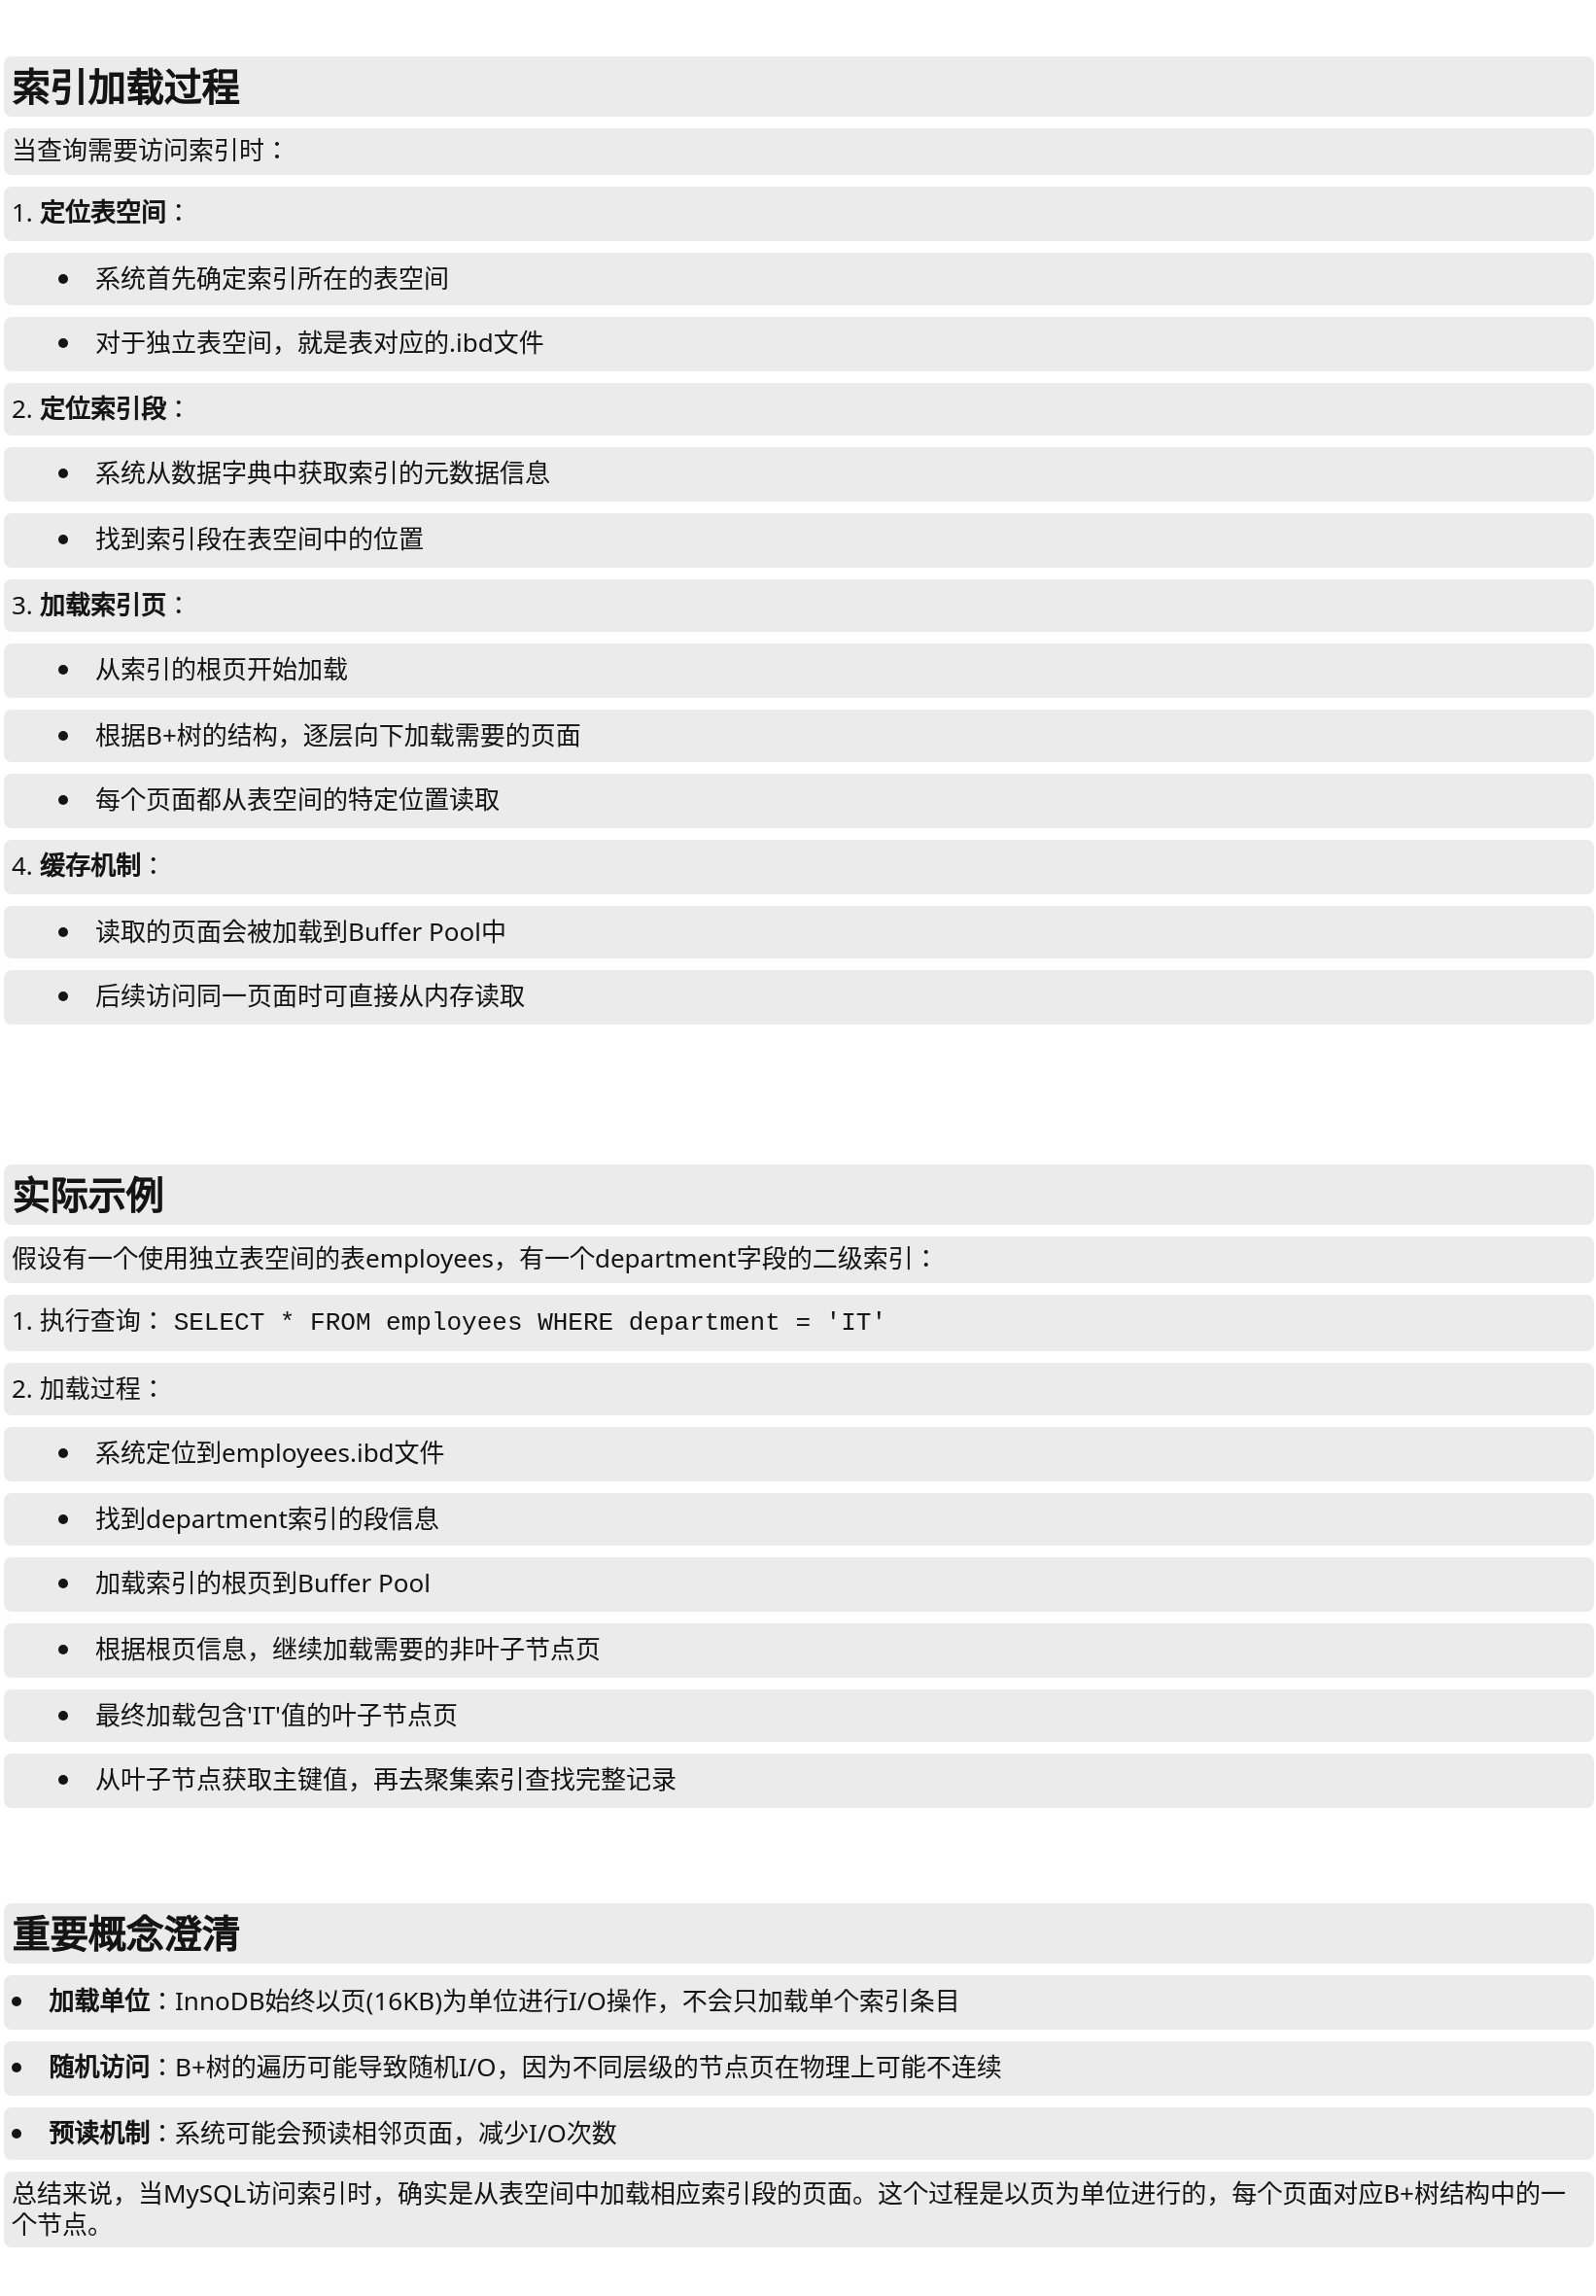 <mxfile version="26.1.3">
  <diagram name="第 1 页" id="NOm8X4TQWZ7Y-YqbQvwr">
    <mxGraphModel dx="1050" dy="522" grid="1" gridSize="10" guides="1" tooltips="1" connect="1" arrows="1" fold="1" page="1" pageScale="1" pageWidth="827" pageHeight="1169" math="0" shadow="0">
      <root>
        <mxCell id="0" />
        <mxCell id="1" parent="0" />
        <mxCell id="e5YtZzp-TlvkGPMqbxHH-1" value="&lt;section id=&quot;markdown-section--30&quot; class=&quot;markdown-section&quot; data-markdown-raw=&quot;## 索引加载过程&quot; data-section-index=&quot;30&quot; style=&quot;border-radius: 4px; margin: 22px 0px 6px; padding: 4px; position: relative; scroll-margin-bottom: 40px; scroll-margin-top: 40px; color: rgb(20, 20, 20); font-family: &amp;quot;Segoe WPC&amp;quot;, &amp;quot;Segoe UI&amp;quot;, &amp;quot;Microsoft YaHei&amp;quot;, sans-serif; font-size: 13px; font-style: normal; font-variant-ligatures: normal; font-variant-caps: normal; font-weight: 400; letter-spacing: normal; orphans: 2; text-align: start; text-indent: 0px; text-transform: none; widows: 2; word-spacing: 0px; -webkit-text-stroke-width: 0px; white-space: normal; background-color: rgb(235, 235, 235); text-decoration-thickness: initial; text-decoration-style: initial; text-decoration-color: initial;&quot;&gt;&lt;h2 style=&quot;font-weight: 600 !important; margin-bottom: 0px; margin-top: 0px;&quot;&gt;&lt;span&gt;索引加载过程&lt;/span&gt;&lt;/h2&gt;&lt;/section&gt;&lt;section id=&quot;markdown-section--32&quot; class=&quot;markdown-section&quot; data-markdown-raw=&quot;当查询需要访问索引时：&quot; data-section-index=&quot;32&quot; style=&quot;border-radius: 4px; margin: 6px 0px; padding: 4px; position: relative; scroll-margin-bottom: 40px; scroll-margin-top: 40px; color: rgb(20, 20, 20); font-family: &amp;quot;Segoe WPC&amp;quot;, &amp;quot;Segoe UI&amp;quot;, &amp;quot;Microsoft YaHei&amp;quot;, sans-serif; font-size: 13px; font-style: normal; font-variant-ligatures: normal; font-variant-caps: normal; font-weight: 400; letter-spacing: normal; orphans: 2; text-align: start; text-indent: 0px; text-transform: none; widows: 2; word-spacing: 0px; -webkit-text-stroke-width: 0px; white-space: normal; background-color: rgb(235, 235, 235); text-decoration-thickness: initial; text-decoration-style: initial; text-decoration-color: initial;&quot;&gt;&lt;div class=&quot;markdown-section-toolbar&quot; style=&quot;animation: auto ease 0s 1 normal none running none !important;&quot;&gt;&lt;div style=&quot;animation: auto ease 0s 1 normal none running none !important; height: 0px; width: 810px;&quot;&gt;&lt;div class=&quot;markdown-section-toolbar-internal&quot; style=&quot;border-radius: 4px; display: flex; gap: 4px; opacity: 0; position: absolute; right: 8px; top: 0px; transform: translateY(-55%); z-index: 303; animation: auto ease 0s 1 normal none running none !important;&quot;&gt;&lt;div class=&quot;markdown-section-toolbar-item light&quot; style=&quot;align-items: center; border-radius: 3px; color: var(--vscode-foreground); cursor: pointer; display: flex; height: 20px; justify-content: center; opacity: 0.3; position: relative; width: 20px; animation: auto ease 0s 1 normal none running none !important;&quot;&gt;&lt;span class=&quot;codicon codicon-reply&quot; style=&quot;animation: auto ease 0s 1 normal none running none !important; display: inline-block; font: 14px / 1 codicon; text-align: center; text-decoration: none; text-rendering: auto; text-transform: none; -webkit-font-smoothing: antialiased; user-select: none;&quot;&gt;&lt;/span&gt;&lt;/div&gt;&lt;div class=&quot;markdown-section-toolbar-item markdown-section-toolbar-copy light&quot; style=&quot;align-items: center; border-radius: 3px; color: var(--vscode-foreground); cursor: pointer; display: flex; height: 20px; justify-content: center; opacity: 0.3; position: relative; width: 20px; animation: auto ease 0s 1 normal none running none !important; pointer-events: auto;&quot;&gt;&lt;span class=&quot;codicon codicon-copy&quot; style=&quot;animation: auto ease 0s 1 normal none running none !important; display: inline-block; font: 14px / 1 codicon; text-align: center; text-decoration: none; text-rendering: auto; text-transform: none; -webkit-font-smoothing: antialiased; user-select: none;&quot;&gt;&lt;/span&gt;&lt;/div&gt;&lt;/div&gt;&lt;/div&gt;&lt;/div&gt;&lt;span style=&quot;margin-top: 0px;&quot;&gt;当查询需要访问&lt;/span&gt;&lt;span style=&quot;margin-bottom: 0px;&quot;&gt;索引时：&lt;/span&gt;&lt;/section&gt;&lt;section id=&quot;markdown-section--34&quot; class=&quot;markdown-section&quot; data-markdown-raw=&quot;1. **定位表空间**：&quot; data-section-index=&quot;34&quot; style=&quot;border-radius: 4px; margin: 6px 0px; padding: 4px; position: relative; scroll-margin-bottom: 40px; scroll-margin-top: 40px; color: rgb(20, 20, 20); font-family: &amp;quot;Segoe WPC&amp;quot;, &amp;quot;Segoe UI&amp;quot;, &amp;quot;Microsoft YaHei&amp;quot;, sans-serif; font-size: 13px; font-style: normal; font-variant-ligatures: normal; font-variant-caps: normal; font-weight: 400; letter-spacing: normal; orphans: 2; text-align: start; text-indent: 0px; text-transform: none; widows: 2; word-spacing: 0px; -webkit-text-stroke-width: 0px; white-space: normal; background-color: rgb(235, 235, 235); text-decoration-thickness: initial; text-decoration-style: initial; text-decoration-color: initial;&quot;&gt;&lt;div class=&quot;markdown-section-toolbar&quot; style=&quot;animation: auto ease 0s 1 normal none running none !important;&quot;&gt;&lt;div style=&quot;animation: auto ease 0s 1 normal none running none !important; height: 0px; width: 810px;&quot;&gt;&lt;div class=&quot;markdown-section-toolbar-internal&quot; style=&quot;border-radius: 4px; display: flex; gap: 4px; opacity: 0; position: absolute; right: 8px; top: 0px; transform: translateY(-55%); z-index: 303; animation: auto ease 0s 1 normal none running none !important;&quot;&gt;&lt;div class=&quot;markdown-section-toolbar-item light&quot; style=&quot;align-items: center; border-radius: 3px; color: var(--vscode-foreground); cursor: pointer; display: flex; height: 20px; justify-content: center; opacity: 0.3; position: relative; width: 20px; animation: auto ease 0s 1 normal none running none !important;&quot;&gt;&lt;span class=&quot;codicon codicon-reply&quot; style=&quot;animation: auto ease 0s 1 normal none running none !important; display: inline-block; font: 14px / 1 codicon; text-align: center; text-decoration: none; text-rendering: auto; text-transform: none; -webkit-font-smoothing: antialiased; user-select: none;&quot;&gt;&lt;/span&gt;&lt;/div&gt;&lt;div class=&quot;markdown-section-toolbar-item markdown-section-toolbar-copy light&quot; style=&quot;align-items: center; border-radius: 3px; color: var(--vscode-foreground); cursor: pointer; display: flex; height: 20px; justify-content: center; opacity: 0.3; position: relative; width: 20px; animation: auto ease 0s 1 normal none running none !important; pointer-events: auto;&quot;&gt;&lt;span class=&quot;codicon codicon-copy&quot; style=&quot;animation: auto ease 0s 1 normal none running none !important; display: inline-block; font: 14px / 1 codicon; text-align: center; text-decoration: none; text-rendering: auto; text-transform: none; -webkit-font-smoothing: antialiased; user-select: none;&quot;&gt;&lt;/span&gt;&lt;/div&gt;&lt;/div&gt;&lt;/div&gt;&lt;/div&gt;&lt;li value=&quot;1&quot; style=&quot;list-style-type: decimal; padding-left: 0px; padding-top: 2px; padding-bottom: 2px; margin-top: 0px; margin-bottom: 0px;&quot;&gt;&lt;span class=&quot;markdown-bold-text&quot; style=&quot;font-weight: 600;&quot;&gt;&lt;span&gt;定位表&lt;/span&gt;&lt;span&gt;空间&lt;/span&gt;&lt;/span&gt;&lt;span&gt;：&lt;/span&gt;&lt;/li&gt;&lt;/section&gt;&lt;section id=&quot;markdown-section--35&quot; class=&quot;markdown-section&quot; data-markdown-raw=&quot;- 系统首先确定索引所在的表空间&quot; data-section-index=&quot;35&quot; style=&quot;border-radius: 4px; margin: 6px 0px; padding: 4px; position: relative; scroll-margin-bottom: 40px; scroll-margin-top: 40px; color: rgb(20, 20, 20); font-family: &amp;quot;Segoe WPC&amp;quot;, &amp;quot;Segoe UI&amp;quot;, &amp;quot;Microsoft YaHei&amp;quot;, sans-serif; font-size: 13px; font-style: normal; font-variant-ligatures: normal; font-variant-caps: normal; font-weight: 400; letter-spacing: normal; orphans: 2; text-align: start; text-indent: 0px; text-transform: none; widows: 2; word-spacing: 0px; -webkit-text-stroke-width: 0px; white-space: normal; background-color: rgb(235, 235, 235); text-decoration-thickness: initial; text-decoration-style: initial; text-decoration-color: initial;&quot;&gt;&lt;div class=&quot;markdown-section-toolbar&quot; style=&quot;animation: auto ease 0s 1 normal none running none !important;&quot;&gt;&lt;div style=&quot;animation: auto ease 0s 1 normal none running none !important; height: 0px; width: 810px;&quot;&gt;&lt;div class=&quot;markdown-section-toolbar-internal&quot; style=&quot;border-radius: 4px; display: flex; gap: 4px; opacity: 0; position: absolute; right: 8px; top: 0px; transform: translateY(-55%); z-index: 303; animation: auto ease 0s 1 normal none running none !important;&quot;&gt;&lt;div class=&quot;markdown-section-toolbar-item light&quot; style=&quot;align-items: center; border-radius: 3px; color: var(--vscode-foreground); cursor: pointer; display: flex; height: 20px; justify-content: center; opacity: 0.3; position: relative; width: 20px; animation: auto ease 0s 1 normal none running none !important;&quot;&gt;&lt;span class=&quot;codicon codicon-reply&quot; style=&quot;animation: auto ease 0s 1 normal none running none !important; display: inline-block; font: 14px / 1 codicon; text-align: center; text-decoration: none; text-rendering: auto; text-transform: none; -webkit-font-smoothing: antialiased; user-select: none;&quot;&gt;&lt;/span&gt;&lt;/div&gt;&lt;div class=&quot;markdown-section-toolbar-item markdown-section-toolbar-copy light&quot; style=&quot;align-items: center; border-radius: 3px; color: var(--vscode-foreground); cursor: pointer; display: flex; height: 20px; justify-content: center; opacity: 0.3; position: relative; width: 20px; animation: auto ease 0s 1 normal none running none !important; pointer-events: auto;&quot;&gt;&lt;span class=&quot;codicon codicon-copy&quot; style=&quot;animation: auto ease 0s 1 normal none running none !important; display: inline-block; font: 14px / 1 codicon; text-align: center; text-decoration: none; text-rendering: auto; text-transform: none; -webkit-font-smoothing: antialiased; user-select: none;&quot;&gt;&lt;/span&gt;&lt;/div&gt;&lt;/div&gt;&lt;/div&gt;&lt;/div&gt;&lt;li style=&quot;padding-left: 24px; padding-top: 2px; padding-bottom: 2px; margin-top: 0px; margin-bottom: 0px;&quot;&gt;&lt;span&gt;系统&lt;/span&gt;&lt;span&gt;首先确定索引所在的表空间&lt;/span&gt;&lt;/li&gt;&lt;/section&gt;&lt;section id=&quot;markdown-section--36&quot; class=&quot;markdown-section&quot; data-markdown-raw=&quot;- 对于独立表空间，就是表对应的.ibd文件&quot; data-section-index=&quot;36&quot; style=&quot;border-radius: 4px; margin: 6px 0px; padding: 4px; position: relative; scroll-margin-bottom: 40px; scroll-margin-top: 40px; color: rgb(20, 20, 20); font-family: &amp;quot;Segoe WPC&amp;quot;, &amp;quot;Segoe UI&amp;quot;, &amp;quot;Microsoft YaHei&amp;quot;, sans-serif; font-size: 13px; font-style: normal; font-variant-ligatures: normal; font-variant-caps: normal; font-weight: 400; letter-spacing: normal; orphans: 2; text-align: start; text-indent: 0px; text-transform: none; widows: 2; word-spacing: 0px; -webkit-text-stroke-width: 0px; white-space: normal; background-color: rgb(235, 235, 235); text-decoration-thickness: initial; text-decoration-style: initial; text-decoration-color: initial;&quot;&gt;&lt;div class=&quot;markdown-section-toolbar&quot; style=&quot;animation: auto ease 0s 1 normal none running none !important;&quot;&gt;&lt;div style=&quot;animation: auto ease 0s 1 normal none running none !important; height: 0px; width: 810px;&quot;&gt;&lt;div class=&quot;markdown-section-toolbar-internal&quot; style=&quot;border-radius: 4px; display: flex; gap: 4px; opacity: 0; position: absolute; right: 8px; top: 0px; transform: translateY(-55%); z-index: 303; animation: auto ease 0s 1 normal none running none !important;&quot;&gt;&lt;div class=&quot;markdown-section-toolbar-item light&quot; style=&quot;align-items: center; border-radius: 3px; color: var(--vscode-foreground); cursor: pointer; display: flex; height: 20px; justify-content: center; opacity: 0.3; position: relative; width: 20px; animation: auto ease 0s 1 normal none running none !important;&quot;&gt;&lt;span class=&quot;codicon codicon-reply&quot; style=&quot;animation: auto ease 0s 1 normal none running none !important; display: inline-block; font: 14px / 1 codicon; text-align: center; text-decoration: none; text-rendering: auto; text-transform: none; -webkit-font-smoothing: antialiased; user-select: none;&quot;&gt;&lt;/span&gt;&lt;/div&gt;&lt;div class=&quot;markdown-section-toolbar-item markdown-section-toolbar-copy light&quot; style=&quot;align-items: center; border-radius: 3px; color: var(--vscode-foreground); cursor: pointer; display: flex; height: 20px; justify-content: center; opacity: 0.3; position: relative; width: 20px; animation: auto ease 0s 1 normal none running none !important; pointer-events: auto;&quot;&gt;&lt;span class=&quot;codicon codicon-copy&quot; style=&quot;animation: auto ease 0s 1 normal none running none !important; display: inline-block; font: 14px / 1 codicon; text-align: center; text-decoration: none; text-rendering: auto; text-transform: none; -webkit-font-smoothing: antialiased; user-select: none;&quot;&gt;&lt;/span&gt;&lt;/div&gt;&lt;/div&gt;&lt;/div&gt;&lt;/div&gt;&lt;li style=&quot;padding-left: 24px; padding-top: 2px; padding-bottom: 2px; margin-top: 0px; margin-bottom: 0px;&quot;&gt;&lt;span&gt;对于独立表空间，就是表&lt;/span&gt;&lt;span&gt;对应的.ibd文件&lt;/span&gt;&lt;/li&gt;&lt;/section&gt;&lt;section id=&quot;markdown-section--38&quot; class=&quot;markdown-section&quot; data-markdown-raw=&quot;2. **定位索引段**：&quot; data-section-index=&quot;38&quot; style=&quot;border-radius: 4px; margin: 6px 0px; padding: 4px; position: relative; scroll-margin-bottom: 40px; scroll-margin-top: 40px; color: rgb(20, 20, 20); font-family: &amp;quot;Segoe WPC&amp;quot;, &amp;quot;Segoe UI&amp;quot;, &amp;quot;Microsoft YaHei&amp;quot;, sans-serif; font-size: 13px; font-style: normal; font-variant-ligatures: normal; font-variant-caps: normal; font-weight: 400; letter-spacing: normal; orphans: 2; text-align: start; text-indent: 0px; text-transform: none; widows: 2; word-spacing: 0px; -webkit-text-stroke-width: 0px; white-space: normal; background-color: rgb(235, 235, 235); text-decoration-thickness: initial; text-decoration-style: initial; text-decoration-color: initial;&quot;&gt;&lt;div class=&quot;markdown-section-toolbar&quot; style=&quot;animation: auto ease 0s 1 normal none running none !important;&quot;&gt;&lt;div style=&quot;animation: auto ease 0s 1 normal none running none !important; height: 0px; width: 810px;&quot;&gt;&lt;div class=&quot;markdown-section-toolbar-internal&quot; style=&quot;border-radius: 4px; display: flex; gap: 4px; opacity: 0; position: absolute; right: 8px; top: 0px; transform: translateY(-55%); z-index: 303; animation: auto ease 0s 1 normal none running none !important;&quot;&gt;&lt;div class=&quot;markdown-section-toolbar-item light&quot; style=&quot;align-items: center; border-radius: 3px; color: var(--vscode-foreground); cursor: pointer; display: flex; height: 20px; justify-content: center; opacity: 0.3; position: relative; width: 20px; animation: auto ease 0s 1 normal none running none !important;&quot;&gt;&lt;span class=&quot;codicon codicon-reply&quot; style=&quot;animation: auto ease 0s 1 normal none running none !important; display: inline-block; font: 14px / 1 codicon; text-align: center; text-decoration: none; text-rendering: auto; text-transform: none; -webkit-font-smoothing: antialiased; user-select: none;&quot;&gt;&lt;/span&gt;&lt;/div&gt;&lt;div class=&quot;markdown-section-toolbar-item markdown-section-toolbar-copy light&quot; style=&quot;align-items: center; border-radius: 3px; color: var(--vscode-foreground); cursor: pointer; display: flex; height: 20px; justify-content: center; opacity: 0.3; position: relative; width: 20px; animation: auto ease 0s 1 normal none running none !important; pointer-events: auto;&quot;&gt;&lt;span class=&quot;codicon codicon-copy&quot; style=&quot;animation: auto ease 0s 1 normal none running none !important; display: inline-block; font: 14px / 1 codicon; text-align: center; text-decoration: none; text-rendering: auto; text-transform: none; -webkit-font-smoothing: antialiased; user-select: none;&quot;&gt;&lt;/span&gt;&lt;/div&gt;&lt;/div&gt;&lt;/div&gt;&lt;/div&gt;&lt;li value=&quot;2&quot; style=&quot;list-style-type: decimal; padding-left: 0px; padding-top: 2px; padding-bottom: 2px; margin-top: 0px; margin-bottom: 0px;&quot;&gt;&lt;span class=&quot;markdown-bold-text&quot; style=&quot;font-weight: 600;&quot;&gt;&lt;span&gt;定&lt;/span&gt;&lt;span&gt;位索引段&lt;/span&gt;&lt;/span&gt;&lt;span&gt;：&lt;/span&gt;&lt;/li&gt;&lt;/section&gt;&lt;section id=&quot;markdown-section--39&quot; class=&quot;markdown-section&quot; data-markdown-raw=&quot;- 系统从数据字典中获取索引的元数据信息&quot; data-section-index=&quot;39&quot; style=&quot;border-radius: 4px; margin: 6px 0px; padding: 4px; position: relative; scroll-margin-bottom: 40px; scroll-margin-top: 40px; color: rgb(20, 20, 20); font-family: &amp;quot;Segoe WPC&amp;quot;, &amp;quot;Segoe UI&amp;quot;, &amp;quot;Microsoft YaHei&amp;quot;, sans-serif; font-size: 13px; font-style: normal; font-variant-ligatures: normal; font-variant-caps: normal; font-weight: 400; letter-spacing: normal; orphans: 2; text-align: start; text-indent: 0px; text-transform: none; widows: 2; word-spacing: 0px; -webkit-text-stroke-width: 0px; white-space: normal; background-color: rgb(235, 235, 235); text-decoration-thickness: initial; text-decoration-style: initial; text-decoration-color: initial;&quot;&gt;&lt;div class=&quot;markdown-section-toolbar&quot; style=&quot;animation: auto ease 0s 1 normal none running none !important;&quot;&gt;&lt;div style=&quot;animation: auto ease 0s 1 normal none running none !important; height: 0px; width: 810px;&quot;&gt;&lt;div class=&quot;markdown-section-toolbar-internal&quot; style=&quot;border-radius: 4px; display: flex; gap: 4px; opacity: 0; position: absolute; right: 8px; top: 0px; transform: translateY(-55%); z-index: 303; animation: auto ease 0s 1 normal none running none !important;&quot;&gt;&lt;div class=&quot;markdown-section-toolbar-item light&quot; style=&quot;align-items: center; border-radius: 3px; color: var(--vscode-foreground); cursor: pointer; display: flex; height: 20px; justify-content: center; opacity: 0.3; position: relative; width: 20px; animation: auto ease 0s 1 normal none running none !important;&quot;&gt;&lt;span class=&quot;codicon codicon-reply&quot; style=&quot;animation: auto ease 0s 1 normal none running none !important; display: inline-block; font: 14px / 1 codicon; text-align: center; text-decoration: none; text-rendering: auto; text-transform: none; -webkit-font-smoothing: antialiased; user-select: none;&quot;&gt;&lt;/span&gt;&lt;/div&gt;&lt;div class=&quot;markdown-section-toolbar-item markdown-section-toolbar-copy light&quot; style=&quot;align-items: center; border-radius: 3px; color: var(--vscode-foreground); cursor: pointer; display: flex; height: 20px; justify-content: center; opacity: 0.3; position: relative; width: 20px; animation: auto ease 0s 1 normal none running none !important; pointer-events: auto;&quot;&gt;&lt;span class=&quot;codicon codicon-copy&quot; style=&quot;animation: auto ease 0s 1 normal none running none !important; display: inline-block; font: 14px / 1 codicon; text-align: center; text-decoration: none; text-rendering: auto; text-transform: none; -webkit-font-smoothing: antialiased; user-select: none;&quot;&gt;&lt;/span&gt;&lt;/div&gt;&lt;/div&gt;&lt;/div&gt;&lt;/div&gt;&lt;li style=&quot;padding-left: 24px; padding-top: 2px; padding-bottom: 2px; margin-top: 0px; margin-bottom: 0px;&quot;&gt;&lt;span&gt;系统从&lt;/span&gt;&lt;span&gt;数据字典中获取索引的&lt;/span&gt;&lt;span&gt;元数据信息&lt;/span&gt;&lt;/li&gt;&lt;/section&gt;&lt;section id=&quot;markdown-section--40&quot; class=&quot;markdown-section&quot; data-markdown-raw=&quot;- 找到索引段在表空间中的位置&quot; data-section-index=&quot;40&quot; style=&quot;border-radius: 4px; margin: 6px 0px; padding: 4px; position: relative; scroll-margin-bottom: 40px; scroll-margin-top: 40px; color: rgb(20, 20, 20); font-family: &amp;quot;Segoe WPC&amp;quot;, &amp;quot;Segoe UI&amp;quot;, &amp;quot;Microsoft YaHei&amp;quot;, sans-serif; font-size: 13px; font-style: normal; font-variant-ligatures: normal; font-variant-caps: normal; font-weight: 400; letter-spacing: normal; orphans: 2; text-align: start; text-indent: 0px; text-transform: none; widows: 2; word-spacing: 0px; -webkit-text-stroke-width: 0px; white-space: normal; background-color: rgb(235, 235, 235); text-decoration-thickness: initial; text-decoration-style: initial; text-decoration-color: initial;&quot;&gt;&lt;div class=&quot;markdown-section-toolbar&quot; style=&quot;animation: auto ease 0s 1 normal none running none !important;&quot;&gt;&lt;div style=&quot;animation: auto ease 0s 1 normal none running none !important; height: 0px; width: 810px;&quot;&gt;&lt;div class=&quot;markdown-section-toolbar-internal&quot; style=&quot;border-radius: 4px; display: flex; gap: 4px; opacity: 0; position: absolute; right: 8px; top: 0px; transform: translateY(-55%); z-index: 303; animation: auto ease 0s 1 normal none running none !important;&quot;&gt;&lt;div class=&quot;markdown-section-toolbar-item light&quot; style=&quot;align-items: center; border-radius: 3px; color: var(--vscode-foreground); cursor: pointer; display: flex; height: 20px; justify-content: center; opacity: 0.3; position: relative; width: 20px; animation: auto ease 0s 1 normal none running none !important;&quot;&gt;&lt;span class=&quot;codicon codicon-reply&quot; style=&quot;animation: auto ease 0s 1 normal none running none !important; display: inline-block; font: 14px / 1 codicon; text-align: center; text-decoration: none; text-rendering: auto; text-transform: none; -webkit-font-smoothing: antialiased; user-select: none;&quot;&gt;&lt;/span&gt;&lt;/div&gt;&lt;div class=&quot;markdown-section-toolbar-item markdown-section-toolbar-copy light&quot; style=&quot;align-items: center; border-radius: 3px; color: var(--vscode-foreground); cursor: pointer; display: flex; height: 20px; justify-content: center; opacity: 0.3; position: relative; width: 20px; animation: auto ease 0s 1 normal none running none !important; pointer-events: auto;&quot;&gt;&lt;span class=&quot;codicon codicon-copy&quot; style=&quot;animation: auto ease 0s 1 normal none running none !important; display: inline-block; font: 14px / 1 codicon; text-align: center; text-decoration: none; text-rendering: auto; text-transform: none; -webkit-font-smoothing: antialiased; user-select: none;&quot;&gt;&lt;/span&gt;&lt;/div&gt;&lt;/div&gt;&lt;/div&gt;&lt;/div&gt;&lt;li style=&quot;padding-left: 24px; padding-top: 2px; padding-bottom: 2px; margin-top: 0px; margin-bottom: 0px;&quot;&gt;&lt;span&gt;找到索引段&lt;/span&gt;&lt;span&gt;在表空间中的位置&lt;/span&gt;&lt;/li&gt;&lt;/section&gt;&lt;section id=&quot;markdown-section--42&quot; class=&quot;markdown-section&quot; data-markdown-raw=&quot;3. **加载索引页**：&quot; data-section-index=&quot;42&quot; style=&quot;border-radius: 4px; margin: 6px 0px; padding: 4px; position: relative; scroll-margin-bottom: 40px; scroll-margin-top: 40px; color: rgb(20, 20, 20); font-family: &amp;quot;Segoe WPC&amp;quot;, &amp;quot;Segoe UI&amp;quot;, &amp;quot;Microsoft YaHei&amp;quot;, sans-serif; font-size: 13px; font-style: normal; font-variant-ligatures: normal; font-variant-caps: normal; font-weight: 400; letter-spacing: normal; orphans: 2; text-align: start; text-indent: 0px; text-transform: none; widows: 2; word-spacing: 0px; -webkit-text-stroke-width: 0px; white-space: normal; background-color: rgb(235, 235, 235); text-decoration-thickness: initial; text-decoration-style: initial; text-decoration-color: initial;&quot;&gt;&lt;div class=&quot;markdown-section-toolbar&quot; style=&quot;animation: auto ease 0s 1 normal none running none !important;&quot;&gt;&lt;div style=&quot;animation: auto ease 0s 1 normal none running none !important; height: 0px; width: 810px;&quot;&gt;&lt;div class=&quot;markdown-section-toolbar-internal&quot; style=&quot;border-radius: 4px; display: flex; gap: 4px; opacity: 0; position: absolute; right: 8px; top: 0px; transform: translateY(-55%); z-index: 303; animation: auto ease 0s 1 normal none running none !important;&quot;&gt;&lt;div class=&quot;markdown-section-toolbar-item light&quot; style=&quot;align-items: center; border-radius: 3px; color: var(--vscode-foreground); cursor: pointer; display: flex; height: 20px; justify-content: center; opacity: 0.3; position: relative; width: 20px; animation: auto ease 0s 1 normal none running none !important;&quot;&gt;&lt;span class=&quot;codicon codicon-reply&quot; style=&quot;animation: auto ease 0s 1 normal none running none !important; display: inline-block; font: 14px / 1 codicon; text-align: center; text-decoration: none; text-rendering: auto; text-transform: none; -webkit-font-smoothing: antialiased; user-select: none;&quot;&gt;&lt;/span&gt;&lt;/div&gt;&lt;div class=&quot;markdown-section-toolbar-item markdown-section-toolbar-copy light&quot; style=&quot;align-items: center; border-radius: 3px; color: var(--vscode-foreground); cursor: pointer; display: flex; height: 20px; justify-content: center; opacity: 0.3; position: relative; width: 20px; animation: auto ease 0s 1 normal none running none !important; pointer-events: auto;&quot;&gt;&lt;span class=&quot;codicon codicon-copy&quot; style=&quot;animation: auto ease 0s 1 normal none running none !important; display: inline-block; font: 14px / 1 codicon; text-align: center; text-decoration: none; text-rendering: auto; text-transform: none; -webkit-font-smoothing: antialiased; user-select: none;&quot;&gt;&lt;/span&gt;&lt;/div&gt;&lt;/div&gt;&lt;/div&gt;&lt;/div&gt;&lt;li value=&quot;3&quot; style=&quot;list-style-type: decimal; padding-left: 0px; padding-top: 2px; padding-bottom: 2px; margin-top: 0px; margin-bottom: 0px;&quot;&gt;&lt;span class=&quot;markdown-bold-text&quot; style=&quot;font-weight: 600;&quot;&gt;&lt;span&gt;加载索引页&lt;/span&gt;&lt;/span&gt;&lt;span&gt;：&lt;/span&gt;&lt;/li&gt;&lt;/section&gt;&lt;section id=&quot;markdown-section--43&quot; class=&quot;markdown-section&quot; data-markdown-raw=&quot;- 从索引的根页开始加载&quot; data-section-index=&quot;43&quot; style=&quot;border-radius: 4px; margin: 6px 0px; padding: 4px; position: relative; scroll-margin-bottom: 40px; scroll-margin-top: 40px; color: rgb(20, 20, 20); font-family: &amp;quot;Segoe WPC&amp;quot;, &amp;quot;Segoe UI&amp;quot;, &amp;quot;Microsoft YaHei&amp;quot;, sans-serif; font-size: 13px; font-style: normal; font-variant-ligatures: normal; font-variant-caps: normal; font-weight: 400; letter-spacing: normal; orphans: 2; text-align: start; text-indent: 0px; text-transform: none; widows: 2; word-spacing: 0px; -webkit-text-stroke-width: 0px; white-space: normal; background-color: rgb(235, 235, 235); text-decoration-thickness: initial; text-decoration-style: initial; text-decoration-color: initial;&quot;&gt;&lt;div class=&quot;markdown-section-toolbar&quot; style=&quot;animation: auto ease 0s 1 normal none running none !important;&quot;&gt;&lt;div style=&quot;animation: auto ease 0s 1 normal none running none !important; height: 0px; width: 810px;&quot;&gt;&lt;div class=&quot;markdown-section-toolbar-internal&quot; style=&quot;border-radius: 4px; display: flex; gap: 4px; opacity: 0; position: absolute; right: 8px; top: 0px; transform: translateY(-55%); z-index: 303; animation: auto ease 0s 1 normal none running none !important;&quot;&gt;&lt;div class=&quot;markdown-section-toolbar-item light&quot; style=&quot;align-items: center; border-radius: 3px; color: var(--vscode-foreground); cursor: pointer; display: flex; height: 20px; justify-content: center; opacity: 0.3; position: relative; width: 20px; animation: auto ease 0s 1 normal none running none !important;&quot;&gt;&lt;span class=&quot;codicon codicon-reply&quot; style=&quot;animation: auto ease 0s 1 normal none running none !important; display: inline-block; font: 14px / 1 codicon; text-align: center; text-decoration: none; text-rendering: auto; text-transform: none; -webkit-font-smoothing: antialiased; user-select: none;&quot;&gt;&lt;/span&gt;&lt;/div&gt;&lt;div class=&quot;markdown-section-toolbar-item markdown-section-toolbar-copy light&quot; style=&quot;align-items: center; border-radius: 3px; color: var(--vscode-foreground); cursor: pointer; display: flex; height: 20px; justify-content: center; opacity: 0.3; position: relative; width: 20px; animation: auto ease 0s 1 normal none running none !important; pointer-events: auto;&quot;&gt;&lt;span class=&quot;codicon codicon-copy&quot; style=&quot;animation: auto ease 0s 1 normal none running none !important; display: inline-block; font: 14px / 1 codicon; text-align: center; text-decoration: none; text-rendering: auto; text-transform: none; -webkit-font-smoothing: antialiased; user-select: none;&quot;&gt;&lt;/span&gt;&lt;/div&gt;&lt;/div&gt;&lt;/div&gt;&lt;/div&gt;&lt;li style=&quot;padding-left: 24px; padding-top: 2px; padding-bottom: 2px; margin-top: 0px; margin-bottom: 0px;&quot;&gt;&lt;span&gt;从索引的根页开始加&lt;/span&gt;&lt;span&gt;载&lt;/span&gt;&lt;/li&gt;&lt;/section&gt;&lt;section id=&quot;markdown-section--44&quot; class=&quot;markdown-section&quot; data-markdown-raw=&quot;- 根据B+树的结构，逐层向下加载需要的页面&quot; data-section-index=&quot;44&quot; style=&quot;border-radius: 4px; margin: 6px 0px; padding: 4px; position: relative; scroll-margin-bottom: 40px; scroll-margin-top: 40px; color: rgb(20, 20, 20); font-family: &amp;quot;Segoe WPC&amp;quot;, &amp;quot;Segoe UI&amp;quot;, &amp;quot;Microsoft YaHei&amp;quot;, sans-serif; font-size: 13px; font-style: normal; font-variant-ligatures: normal; font-variant-caps: normal; font-weight: 400; letter-spacing: normal; orphans: 2; text-align: start; text-indent: 0px; text-transform: none; widows: 2; word-spacing: 0px; -webkit-text-stroke-width: 0px; white-space: normal; background-color: rgb(235, 235, 235); text-decoration-thickness: initial; text-decoration-style: initial; text-decoration-color: initial;&quot;&gt;&lt;div class=&quot;markdown-section-toolbar&quot; style=&quot;animation: auto ease 0s 1 normal none running none !important;&quot;&gt;&lt;div style=&quot;animation: auto ease 0s 1 normal none running none !important; height: 0px; width: 810px;&quot;&gt;&lt;div class=&quot;markdown-section-toolbar-internal&quot; style=&quot;border-radius: 4px; display: flex; gap: 4px; opacity: 0; position: absolute; right: 8px; top: 0px; transform: translateY(-55%); z-index: 303; animation: auto ease 0s 1 normal none running none !important;&quot;&gt;&lt;div class=&quot;markdown-section-toolbar-item light&quot; style=&quot;align-items: center; border-radius: 3px; color: var(--vscode-foreground); cursor: pointer; display: flex; height: 20px; justify-content: center; opacity: 0.3; position: relative; width: 20px; animation: auto ease 0s 1 normal none running none !important;&quot;&gt;&lt;span class=&quot;codicon codicon-reply&quot; style=&quot;animation: auto ease 0s 1 normal none running none !important; display: inline-block; font: 14px / 1 codicon; text-align: center; text-decoration: none; text-rendering: auto; text-transform: none; -webkit-font-smoothing: antialiased; user-select: none;&quot;&gt;&lt;/span&gt;&lt;/div&gt;&lt;div class=&quot;markdown-section-toolbar-item markdown-section-toolbar-copy light&quot; style=&quot;align-items: center; border-radius: 3px; color: var(--vscode-foreground); cursor: pointer; display: flex; height: 20px; justify-content: center; opacity: 0.3; position: relative; width: 20px; animation: auto ease 0s 1 normal none running none !important; pointer-events: auto;&quot;&gt;&lt;span class=&quot;codicon codicon-copy&quot; style=&quot;animation: auto ease 0s 1 normal none running none !important; display: inline-block; font: 14px / 1 codicon; text-align: center; text-decoration: none; text-rendering: auto; text-transform: none; -webkit-font-smoothing: antialiased; user-select: none;&quot;&gt;&lt;/span&gt;&lt;/div&gt;&lt;/div&gt;&lt;/div&gt;&lt;/div&gt;&lt;li style=&quot;padding-left: 24px; padding-top: 2px; padding-bottom: 2px; margin-top: 0px; margin-bottom: 0px;&quot;&gt;&lt;span&gt;根据B+树的&lt;/span&gt;&lt;span&gt;结构，逐层向下加载需&lt;/span&gt;&lt;span&gt;要的页面&lt;/span&gt;&lt;/li&gt;&lt;/section&gt;&lt;section id=&quot;markdown-section--45&quot; class=&quot;markdown-section&quot; data-markdown-raw=&quot;- 每个页面都从表空间的特定位置读取&quot; data-section-index=&quot;45&quot; style=&quot;border-radius: 4px; margin: 6px 0px; padding: 4px; position: relative; scroll-margin-bottom: 40px; scroll-margin-top: 40px; color: rgb(20, 20, 20); font-family: &amp;quot;Segoe WPC&amp;quot;, &amp;quot;Segoe UI&amp;quot;, &amp;quot;Microsoft YaHei&amp;quot;, sans-serif; font-size: 13px; font-style: normal; font-variant-ligatures: normal; font-variant-caps: normal; font-weight: 400; letter-spacing: normal; orphans: 2; text-align: start; text-indent: 0px; text-transform: none; widows: 2; word-spacing: 0px; -webkit-text-stroke-width: 0px; white-space: normal; background-color: rgb(235, 235, 235); text-decoration-thickness: initial; text-decoration-style: initial; text-decoration-color: initial;&quot;&gt;&lt;div class=&quot;markdown-section-toolbar&quot; style=&quot;animation: auto ease 0s 1 normal none running none !important;&quot;&gt;&lt;div style=&quot;animation: auto ease 0s 1 normal none running none !important; height: 0px; width: 810px;&quot;&gt;&lt;div class=&quot;markdown-section-toolbar-internal&quot; style=&quot;border-radius: 4px; display: flex; gap: 4px; opacity: 0; position: absolute; right: 8px; top: 0px; transform: translateY(-55%); z-index: 303; animation: auto ease 0s 1 normal none running none !important;&quot;&gt;&lt;div class=&quot;markdown-section-toolbar-item light&quot; style=&quot;align-items: center; border-radius: 3px; color: var(--vscode-foreground); cursor: pointer; display: flex; height: 20px; justify-content: center; opacity: 0.3; position: relative; width: 20px; animation: auto ease 0s 1 normal none running none !important;&quot;&gt;&lt;span class=&quot;codicon codicon-reply&quot; style=&quot;animation: auto ease 0s 1 normal none running none !important; display: inline-block; font: 14px / 1 codicon; text-align: center; text-decoration: none; text-rendering: auto; text-transform: none; -webkit-font-smoothing: antialiased; user-select: none;&quot;&gt;&lt;/span&gt;&lt;/div&gt;&lt;div class=&quot;markdown-section-toolbar-item markdown-section-toolbar-copy light&quot; style=&quot;align-items: center; border-radius: 3px; color: var(--vscode-foreground); cursor: pointer; display: flex; height: 20px; justify-content: center; opacity: 0.3; position: relative; width: 20px; animation: auto ease 0s 1 normal none running none !important; pointer-events: auto;&quot;&gt;&lt;span class=&quot;codicon codicon-copy&quot; style=&quot;animation: auto ease 0s 1 normal none running none !important; display: inline-block; font: 14px / 1 codicon; text-align: center; text-decoration: none; text-rendering: auto; text-transform: none; -webkit-font-smoothing: antialiased; user-select: none;&quot;&gt;&lt;/span&gt;&lt;/div&gt;&lt;/div&gt;&lt;/div&gt;&lt;/div&gt;&lt;li style=&quot;padding-left: 24px; padding-top: 2px; padding-bottom: 2px; margin-top: 0px; margin-bottom: 0px;&quot;&gt;&lt;span&gt;每个页面都从&lt;/span&gt;&lt;span&gt;表空间的特定位置读取&lt;/span&gt;&lt;/li&gt;&lt;/section&gt;&lt;section id=&quot;markdown-section--47&quot; class=&quot;markdown-section&quot; data-markdown-raw=&quot;4. **缓存机制**：&quot; data-section-index=&quot;47&quot; style=&quot;border-radius: 4px; margin: 6px 0px; padding: 4px; position: relative; scroll-margin-bottom: 40px; scroll-margin-top: 40px; color: rgb(20, 20, 20); font-family: &amp;quot;Segoe WPC&amp;quot;, &amp;quot;Segoe UI&amp;quot;, &amp;quot;Microsoft YaHei&amp;quot;, sans-serif; font-size: 13px; font-style: normal; font-variant-ligatures: normal; font-variant-caps: normal; font-weight: 400; letter-spacing: normal; orphans: 2; text-align: start; text-indent: 0px; text-transform: none; widows: 2; word-spacing: 0px; -webkit-text-stroke-width: 0px; white-space: normal; background-color: rgb(235, 235, 235); text-decoration-thickness: initial; text-decoration-style: initial; text-decoration-color: initial;&quot;&gt;&lt;div class=&quot;markdown-section-toolbar&quot; style=&quot;animation: auto ease 0s 1 normal none running none !important;&quot;&gt;&lt;div style=&quot;animation: auto ease 0s 1 normal none running none !important; height: 0px; width: 810px;&quot;&gt;&lt;div class=&quot;markdown-section-toolbar-internal&quot; style=&quot;border-radius: 4px; display: flex; gap: 4px; opacity: 0; position: absolute; right: 8px; top: 0px; transform: translateY(-55%); z-index: 303; animation: auto ease 0s 1 normal none running none !important;&quot;&gt;&lt;div class=&quot;markdown-section-toolbar-item light&quot; style=&quot;align-items: center; border-radius: 3px; color: var(--vscode-foreground); cursor: pointer; display: flex; height: 20px; justify-content: center; opacity: 0.3; position: relative; width: 20px; animation: auto ease 0s 1 normal none running none !important;&quot;&gt;&lt;span class=&quot;codicon codicon-reply&quot; style=&quot;animation: auto ease 0s 1 normal none running none !important; display: inline-block; font: 14px / 1 codicon; text-align: center; text-decoration: none; text-rendering: auto; text-transform: none; -webkit-font-smoothing: antialiased; user-select: none;&quot;&gt;&lt;/span&gt;&lt;/div&gt;&lt;div class=&quot;markdown-section-toolbar-item markdown-section-toolbar-copy light&quot; style=&quot;align-items: center; border-radius: 3px; color: var(--vscode-foreground); cursor: pointer; display: flex; height: 20px; justify-content: center; opacity: 0.3; position: relative; width: 20px; animation: auto ease 0s 1 normal none running none !important; pointer-events: auto;&quot;&gt;&lt;span class=&quot;codicon codicon-copy&quot; style=&quot;animation: auto ease 0s 1 normal none running none !important; display: inline-block; font: 14px / 1 codicon; text-align: center; text-decoration: none; text-rendering: auto; text-transform: none; -webkit-font-smoothing: antialiased; user-select: none;&quot;&gt;&lt;/span&gt;&lt;/div&gt;&lt;/div&gt;&lt;/div&gt;&lt;/div&gt;&lt;li value=&quot;4&quot; style=&quot;list-style-type: decimal; padding-left: 0px; padding-top: 2px; padding-bottom: 2px; margin-top: 0px; margin-bottom: 0px;&quot;&gt;&lt;span class=&quot;markdown-bold-text&quot; style=&quot;font-weight: 600;&quot;&gt;&lt;span&gt;缓存机制&lt;/span&gt;&lt;/span&gt;&lt;span&gt;：&lt;/span&gt;&lt;/li&gt;&lt;/section&gt;&lt;section id=&quot;markdown-section--48&quot; class=&quot;markdown-section&quot; data-markdown-raw=&quot;- 读取的页面会被加载到Buffer Pool中&quot; data-section-index=&quot;48&quot; style=&quot;border-radius: 4px; margin: 6px 0px; padding: 4px; position: relative; scroll-margin-bottom: 40px; scroll-margin-top: 40px; color: rgb(20, 20, 20); font-family: &amp;quot;Segoe WPC&amp;quot;, &amp;quot;Segoe UI&amp;quot;, &amp;quot;Microsoft YaHei&amp;quot;, sans-serif; font-size: 13px; font-style: normal; font-variant-ligatures: normal; font-variant-caps: normal; font-weight: 400; letter-spacing: normal; orphans: 2; text-align: start; text-indent: 0px; text-transform: none; widows: 2; word-spacing: 0px; -webkit-text-stroke-width: 0px; white-space: normal; background-color: rgb(235, 235, 235); text-decoration-thickness: initial; text-decoration-style: initial; text-decoration-color: initial;&quot;&gt;&lt;div class=&quot;markdown-section-toolbar&quot; style=&quot;animation: auto ease 0s 1 normal none running none !important;&quot;&gt;&lt;div style=&quot;animation: auto ease 0s 1 normal none running none !important; height: 0px; width: 810px;&quot;&gt;&lt;div class=&quot;markdown-section-toolbar-internal&quot; style=&quot;border-radius: 4px; display: flex; gap: 4px; opacity: 0; position: absolute; right: 8px; top: 0px; transform: translateY(-55%); z-index: 303; animation: auto ease 0s 1 normal none running none !important;&quot;&gt;&lt;div class=&quot;markdown-section-toolbar-item light&quot; style=&quot;align-items: center; border-radius: 3px; color: var(--vscode-foreground); cursor: pointer; display: flex; height: 20px; justify-content: center; opacity: 0.3; position: relative; width: 20px; animation: auto ease 0s 1 normal none running none !important;&quot;&gt;&lt;span class=&quot;codicon codicon-reply&quot; style=&quot;animation: auto ease 0s 1 normal none running none !important; display: inline-block; font: 14px / 1 codicon; text-align: center; text-decoration: none; text-rendering: auto; text-transform: none; -webkit-font-smoothing: antialiased; user-select: none;&quot;&gt;&lt;/span&gt;&lt;/div&gt;&lt;div class=&quot;markdown-section-toolbar-item markdown-section-toolbar-copy light&quot; style=&quot;align-items: center; border-radius: 3px; color: var(--vscode-foreground); cursor: pointer; display: flex; height: 20px; justify-content: center; opacity: 0.3; position: relative; width: 20px; animation: auto ease 0s 1 normal none running none !important; pointer-events: auto;&quot;&gt;&lt;span class=&quot;codicon codicon-copy&quot; style=&quot;animation: auto ease 0s 1 normal none running none !important; display: inline-block; font: 14px / 1 codicon; text-align: center; text-decoration: none; text-rendering: auto; text-transform: none; -webkit-font-smoothing: antialiased; user-select: none;&quot;&gt;&lt;/span&gt;&lt;/div&gt;&lt;/div&gt;&lt;/div&gt;&lt;/div&gt;&lt;li style=&quot;padding-left: 24px; padding-top: 2px; padding-bottom: 2px; margin-top: 0px; margin-bottom: 0px;&quot;&gt;&lt;span&gt;读&lt;/span&gt;&lt;span&gt;取的页面会被加载到Buffer Pool中&lt;/span&gt;&lt;/li&gt;&lt;/section&gt;&lt;section id=&quot;markdown-section--49&quot; class=&quot;markdown-section&quot; data-markdown-raw=&quot;- 后续访问同一页面时可直接从内存读取&quot; data-section-index=&quot;49&quot; style=&quot;border-radius: 4px; margin: 6px 0px; padding: 4px; position: relative; scroll-margin-bottom: 40px; scroll-margin-top: 40px; color: rgb(20, 20, 20); font-family: &amp;quot;Segoe WPC&amp;quot;, &amp;quot;Segoe UI&amp;quot;, &amp;quot;Microsoft YaHei&amp;quot;, sans-serif; font-size: 13px; font-style: normal; font-variant-ligatures: normal; font-variant-caps: normal; font-weight: 400; letter-spacing: normal; orphans: 2; text-align: start; text-indent: 0px; text-transform: none; widows: 2; word-spacing: 0px; -webkit-text-stroke-width: 0px; white-space: normal; background-color: rgb(235, 235, 235); text-decoration-thickness: initial; text-decoration-style: initial; text-decoration-color: initial;&quot;&gt;&lt;div class=&quot;markdown-section-toolbar&quot; style=&quot;animation: auto ease 0s 1 normal none running none !important;&quot;&gt;&lt;div style=&quot;animation: auto ease 0s 1 normal none running none !important; height: 0px; width: 810px;&quot;&gt;&lt;div class=&quot;markdown-section-toolbar-internal&quot; style=&quot;border-radius: 4px; display: flex; gap: 4px; opacity: 1; position: absolute; right: 8px; top: 0px; transform: translateY(-55%); z-index: 303; animation: auto ease 0s 1 normal none running none !important;&quot;&gt;&lt;div class=&quot;markdown-section-toolbar-item light&quot; style=&quot;align-items: center; border-radius: 3px; color: var(--vscode-foreground); cursor: pointer; display: flex; height: 20px; justify-content: center; opacity: 0.3; position: relative; width: 20px; animation: auto ease 0s 1 normal none running none !important;&quot;&gt;&lt;span class=&quot;codicon codicon-reply&quot; style=&quot;animation: auto ease 0s 1 normal none running none !important; display: inline-block; font: 14px / 1 codicon; text-align: center; text-decoration: none; text-rendering: auto; text-transform: none; -webkit-font-smoothing: antialiased; user-select: none;&quot;&gt;&lt;/span&gt;&lt;/div&gt;&lt;div class=&quot;markdown-section-toolbar-item markdown-section-toolbar-copy light&quot; style=&quot;align-items: center; border-radius: 3px; color: var(--vscode-foreground); cursor: pointer; display: flex; height: 20px; justify-content: center; opacity: 0.3; position: relative; width: 20px; animation: auto ease 0s 1 normal none running none !important; pointer-events: auto;&quot;&gt;&lt;span class=&quot;codicon codicon-copy&quot; style=&quot;animation: auto ease 0s 1 normal none running none !important; display: inline-block; font: 14px / 1 codicon; text-align: center; text-decoration: none; text-rendering: auto; text-transform: none; -webkit-font-smoothing: antialiased; user-select: none;&quot;&gt;&lt;/span&gt;&lt;/div&gt;&lt;/div&gt;&lt;/div&gt;&lt;/div&gt;&lt;li style=&quot;padding-left: 24px; padding-top: 2px; padding-bottom: 2px; margin-top: 0px; margin-bottom: 0px;&quot;&gt;&lt;span&gt;后续访问同一页面时&lt;/span&gt;&lt;span&gt;可直接从内存读取&lt;/span&gt;&lt;/li&gt;&lt;/section&gt;" style="text;whiteSpace=wrap;html=1;" vertex="1" parent="1">
          <mxGeometry x="20" width="560" height="550" as="geometry" />
        </mxCell>
        <UserObject label="&lt;section id=&quot;markdown-section--51&quot; class=&quot;markdown-section&quot; data-markdown-raw=&quot;## 实际示例&quot; data-section-index=&quot;51&quot; style=&quot;border-radius: 4px; margin: 22px 0px 6px; padding: 4px; position: relative; scroll-margin-bottom: 40px; scroll-margin-top: 40px; color: rgb(20, 20, 20); font-family: &amp;quot;Segoe WPC&amp;quot;, &amp;quot;Segoe UI&amp;quot;, &amp;quot;Microsoft YaHei&amp;quot;, sans-serif; font-size: 13px; font-style: normal; font-variant-ligatures: normal; font-variant-caps: normal; font-weight: 400; letter-spacing: normal; orphans: 2; text-align: start; text-indent: 0px; text-transform: none; widows: 2; word-spacing: 0px; -webkit-text-stroke-width: 0px; white-space: normal; background-color: rgb(235, 235, 235); text-decoration-thickness: initial; text-decoration-style: initial; text-decoration-color: initial;&quot;&gt;&lt;h2 style=&quot;font-weight: 600 !important; margin-bottom: 0px; margin-top: 0px;&quot;&gt;&lt;span&gt;实&lt;/span&gt;&lt;span&gt;际示例&lt;/span&gt;&lt;/h2&gt;&lt;/section&gt;&lt;section id=&quot;markdown-section--53&quot; class=&quot;markdown-section&quot; data-markdown-raw=&quot;假设有一个使用独立表空间的表employees，有一个department字段的二级索引：&quot; data-section-index=&quot;53&quot; style=&quot;border-radius: 4px; margin: 6px 0px; padding: 4px; position: relative; scroll-margin-bottom: 40px; scroll-margin-top: 40px; color: rgb(20, 20, 20); font-family: &amp;quot;Segoe WPC&amp;quot;, &amp;quot;Segoe UI&amp;quot;, &amp;quot;Microsoft YaHei&amp;quot;, sans-serif; font-size: 13px; font-style: normal; font-variant-ligatures: normal; font-variant-caps: normal; font-weight: 400; letter-spacing: normal; orphans: 2; text-align: start; text-indent: 0px; text-transform: none; widows: 2; word-spacing: 0px; -webkit-text-stroke-width: 0px; white-space: normal; background-color: rgb(235, 235, 235); text-decoration-thickness: initial; text-decoration-style: initial; text-decoration-color: initial;&quot;&gt;&lt;div class=&quot;markdown-section-toolbar&quot; style=&quot;animation: auto ease 0s 1 normal none running none !important;&quot;&gt;&lt;div style=&quot;animation: auto ease 0s 1 normal none running none !important; height: 0px; width: 810px;&quot;&gt;&lt;div class=&quot;markdown-section-toolbar-internal&quot; style=&quot;border-radius: 4px; display: flex; gap: 4px; opacity: 0; position: absolute; right: 8px; top: 0px; transform: translateY(-55%); z-index: 303; animation: auto ease 0s 1 normal none running none !important;&quot;&gt;&lt;div class=&quot;markdown-section-toolbar-item light&quot; style=&quot;align-items: center; border-radius: 3px; color: var(--vscode-foreground); cursor: pointer; display: flex; height: 20px; justify-content: center; opacity: 0.3; position: relative; width: 20px; animation: auto ease 0s 1 normal none running none !important;&quot;&gt;&lt;span class=&quot;codicon codicon-reply&quot; style=&quot;animation: auto ease 0s 1 normal none running none !important; display: inline-block; font: 14px / 1 codicon; text-align: center; text-decoration: none; text-rendering: auto; text-transform: none; -webkit-font-smoothing: antialiased; user-select: none;&quot;&gt;&lt;/span&gt;&lt;/div&gt;&lt;div class=&quot;markdown-section-toolbar-item markdown-section-toolbar-copy light&quot; style=&quot;align-items: center; border-radius: 3px; color: var(--vscode-foreground); cursor: pointer; display: flex; height: 20px; justify-content: center; opacity: 0.3; position: relative; width: 20px; animation: auto ease 0s 1 normal none running none !important; pointer-events: auto;&quot;&gt;&lt;span class=&quot;codicon codicon-copy&quot; style=&quot;animation: auto ease 0s 1 normal none running none !important; display: inline-block; font: 14px / 1 codicon; text-align: center; text-decoration: none; text-rendering: auto; text-transform: none; -webkit-font-smoothing: antialiased; user-select: none;&quot;&gt;&lt;/span&gt;&lt;/div&gt;&lt;/div&gt;&lt;/div&gt;&lt;/div&gt;&lt;span style=&quot;margin-top: 0px;&quot;&gt;假设有一个使&lt;/span&gt;&lt;span&gt;用独立表空间的表employees，有&lt;/span&gt;&lt;span style=&quot;margin-bottom: 0px;&quot;&gt;一个department字段的二级索引：&lt;/span&gt;&lt;/section&gt;&lt;section id=&quot;markdown-section--55&quot; class=&quot;markdown-section&quot; data-markdown-raw=&quot;1. 执行查询：`SELECT * FROM employees WHERE department = &#39;IT&#39;`&quot; data-section-index=&quot;55&quot; style=&quot;border-radius: 4px; margin: 6px 0px; padding: 4px; position: relative; scroll-margin-bottom: 40px; scroll-margin-top: 40px; color: rgb(20, 20, 20); font-family: &amp;quot;Segoe WPC&amp;quot;, &amp;quot;Segoe UI&amp;quot;, &amp;quot;Microsoft YaHei&amp;quot;, sans-serif; font-size: 13px; font-style: normal; font-variant-ligatures: normal; font-variant-caps: normal; font-weight: 400; letter-spacing: normal; orphans: 2; text-align: start; text-indent: 0px; text-transform: none; widows: 2; word-spacing: 0px; -webkit-text-stroke-width: 0px; white-space: normal; background-color: rgb(235, 235, 235); text-decoration-thickness: initial; text-decoration-style: initial; text-decoration-color: initial;&quot;&gt;&lt;div class=&quot;markdown-section-toolbar&quot; style=&quot;animation: auto ease 0s 1 normal none running none !important;&quot;&gt;&lt;div style=&quot;animation: auto ease 0s 1 normal none running none !important; height: 0px; width: 810px;&quot;&gt;&lt;div class=&quot;markdown-section-toolbar-internal&quot; style=&quot;border-radius: 4px; display: flex; gap: 4px; opacity: 0; position: absolute; right: 8px; top: 0px; transform: translateY(-55%); z-index: 303; animation: auto ease 0s 1 normal none running none !important;&quot;&gt;&lt;div class=&quot;markdown-section-toolbar-item light&quot; style=&quot;align-items: center; border-radius: 3px; color: var(--vscode-foreground); cursor: pointer; display: flex; height: 20px; justify-content: center; opacity: 0.3; position: relative; width: 20px; animation: auto ease 0s 1 normal none running none !important;&quot;&gt;&lt;span class=&quot;codicon codicon-reply&quot; style=&quot;animation: auto ease 0s 1 normal none running none !important; display: inline-block; font: 14px / 1 codicon; text-align: center; text-decoration: none; text-rendering: auto; text-transform: none; -webkit-font-smoothing: antialiased; user-select: none;&quot;&gt;&lt;/span&gt;&lt;/div&gt;&lt;div class=&quot;markdown-section-toolbar-item markdown-section-toolbar-copy light&quot; style=&quot;align-items: center; border-radius: 3px; color: var(--vscode-foreground); cursor: pointer; display: flex; height: 20px; justify-content: center; opacity: 0.3; position: relative; width: 20px; animation: auto ease 0s 1 normal none running none !important; pointer-events: auto;&quot;&gt;&lt;span class=&quot;codicon codicon-copy&quot; style=&quot;animation: auto ease 0s 1 normal none running none !important; display: inline-block; font: 14px / 1 codicon; text-align: center; text-decoration: none; text-rendering: auto; text-transform: none; -webkit-font-smoothing: antialiased; user-select: none;&quot;&gt;&lt;/span&gt;&lt;/div&gt;&lt;/div&gt;&lt;/div&gt;&lt;/div&gt;&lt;li value=&quot;1&quot; style=&quot;list-style-type: decimal; padding-left: 0px; padding-top: 2px; padding-bottom: 2px; margin-top: 0px; margin-bottom: 0px;&quot;&gt;&lt;span&gt;执行查询：&lt;/span&gt;&lt;span class=&quot;markdown-inline-code&quot; style=&quot;background-color: var(--vscode-textCodeBlock-background); border-radius: 4px; padding: 1px 4px; word-break: break-word; font-family: Consolas, &amp;quot;Courier New&amp;quot;, monospace; cursor: default; color: inherit;&quot;&gt;&lt;span&gt;SELECT * FROM employees&lt;/span&gt;&lt;span&gt;&lt;span&gt;&amp;nbsp;&lt;/span&gt;WHERE department = &#39;IT&#39;&lt;/span&gt;&lt;/span&gt;&lt;/li&gt;&lt;/section&gt;&lt;section id=&quot;markdown-section--57&quot; class=&quot;markdown-section&quot; data-markdown-raw=&quot;2. 加载过程：&quot; data-section-index=&quot;57&quot; style=&quot;border-radius: 4px; margin: 6px 0px; padding: 4px; position: relative; scroll-margin-bottom: 40px; scroll-margin-top: 40px; color: rgb(20, 20, 20); font-family: &amp;quot;Segoe WPC&amp;quot;, &amp;quot;Segoe UI&amp;quot;, &amp;quot;Microsoft YaHei&amp;quot;, sans-serif; font-size: 13px; font-style: normal; font-variant-ligatures: normal; font-variant-caps: normal; font-weight: 400; letter-spacing: normal; orphans: 2; text-align: start; text-indent: 0px; text-transform: none; widows: 2; word-spacing: 0px; -webkit-text-stroke-width: 0px; white-space: normal; background-color: rgb(235, 235, 235); text-decoration-thickness: initial; text-decoration-style: initial; text-decoration-color: initial;&quot;&gt;&lt;div class=&quot;markdown-section-toolbar&quot; style=&quot;animation: auto ease 0s 1 normal none running none !important;&quot;&gt;&lt;div style=&quot;animation: auto ease 0s 1 normal none running none !important; height: 0px; width: 810px;&quot;&gt;&lt;div class=&quot;markdown-section-toolbar-internal&quot; style=&quot;border-radius: 4px; display: flex; gap: 4px; opacity: 0; position: absolute; right: 8px; top: 0px; transform: translateY(-55%); z-index: 303; animation: auto ease 0s 1 normal none running none !important;&quot;&gt;&lt;div class=&quot;markdown-section-toolbar-item light&quot; style=&quot;align-items: center; border-radius: 3px; color: var(--vscode-foreground); cursor: pointer; display: flex; height: 20px; justify-content: center; opacity: 0.3; position: relative; width: 20px; animation: auto ease 0s 1 normal none running none !important;&quot;&gt;&lt;span class=&quot;codicon codicon-reply&quot; style=&quot;animation: auto ease 0s 1 normal none running none !important; display: inline-block; font: 14px / 1 codicon; text-align: center; text-decoration: none; text-rendering: auto; text-transform: none; -webkit-font-smoothing: antialiased; user-select: none;&quot;&gt;&lt;/span&gt;&lt;/div&gt;&lt;div class=&quot;markdown-section-toolbar-item markdown-section-toolbar-copy light&quot; style=&quot;align-items: center; border-radius: 3px; color: var(--vscode-foreground); cursor: pointer; display: flex; height: 20px; justify-content: center; opacity: 0.3; position: relative; width: 20px; animation: auto ease 0s 1 normal none running none !important; pointer-events: auto;&quot;&gt;&lt;span class=&quot;codicon codicon-copy&quot; style=&quot;animation: auto ease 0s 1 normal none running none !important; display: inline-block; font: 14px / 1 codicon; text-align: center; text-decoration: none; text-rendering: auto; text-transform: none; -webkit-font-smoothing: antialiased; user-select: none;&quot;&gt;&lt;/span&gt;&lt;/div&gt;&lt;/div&gt;&lt;/div&gt;&lt;/div&gt;&lt;li value=&quot;2&quot; style=&quot;list-style-type: decimal; padding-left: 0px; padding-top: 2px; padding-bottom: 2px; margin-top: 0px; margin-bottom: 0px;&quot;&gt;&lt;span&gt;加&lt;/span&gt;&lt;span&gt;载过程：&lt;/span&gt;&lt;/li&gt;&lt;/section&gt;&lt;section id=&quot;markdown-section--58&quot; class=&quot;markdown-section&quot; data-markdown-raw=&quot;- 系统定位到employees.ibd文件&quot; data-section-index=&quot;58&quot; style=&quot;border-radius: 4px; margin: 6px 0px; padding: 4px; position: relative; scroll-margin-bottom: 40px; scroll-margin-top: 40px; color: rgb(20, 20, 20); font-family: &amp;quot;Segoe WPC&amp;quot;, &amp;quot;Segoe UI&amp;quot;, &amp;quot;Microsoft YaHei&amp;quot;, sans-serif; font-size: 13px; font-style: normal; font-variant-ligatures: normal; font-variant-caps: normal; font-weight: 400; letter-spacing: normal; orphans: 2; text-align: start; text-indent: 0px; text-transform: none; widows: 2; word-spacing: 0px; -webkit-text-stroke-width: 0px; white-space: normal; background-color: rgb(235, 235, 235); text-decoration-thickness: initial; text-decoration-style: initial; text-decoration-color: initial;&quot;&gt;&lt;div class=&quot;markdown-section-toolbar&quot; style=&quot;animation: auto ease 0s 1 normal none running none !important;&quot;&gt;&lt;div style=&quot;animation: auto ease 0s 1 normal none running none !important; height: 0px; width: 810px;&quot;&gt;&lt;div class=&quot;markdown-section-toolbar-internal&quot; style=&quot;border-radius: 4px; display: flex; gap: 4px; opacity: 0; position: absolute; right: 8px; top: 0px; transform: translateY(-55%); z-index: 303; animation: auto ease 0s 1 normal none running none !important;&quot;&gt;&lt;div class=&quot;markdown-section-toolbar-item light&quot; style=&quot;align-items: center; border-radius: 3px; color: var(--vscode-foreground); cursor: pointer; display: flex; height: 20px; justify-content: center; opacity: 0.3; position: relative; width: 20px; animation: auto ease 0s 1 normal none running none !important;&quot;&gt;&lt;span class=&quot;codicon codicon-reply&quot; style=&quot;animation: auto ease 0s 1 normal none running none !important; display: inline-block; font: 14px / 1 codicon; text-align: center; text-decoration: none; text-rendering: auto; text-transform: none; -webkit-font-smoothing: antialiased; user-select: none;&quot;&gt;&lt;/span&gt;&lt;/div&gt;&lt;div class=&quot;markdown-section-toolbar-item markdown-section-toolbar-copy light&quot; style=&quot;align-items: center; border-radius: 3px; color: var(--vscode-foreground); cursor: pointer; display: flex; height: 20px; justify-content: center; opacity: 0.3; position: relative; width: 20px; animation: auto ease 0s 1 normal none running none !important; pointer-events: auto;&quot;&gt;&lt;span class=&quot;codicon codicon-copy&quot; style=&quot;animation: auto ease 0s 1 normal none running none !important; display: inline-block; font: 14px / 1 codicon; text-align: center; text-decoration: none; text-rendering: auto; text-transform: none; -webkit-font-smoothing: antialiased; user-select: none;&quot;&gt;&lt;/span&gt;&lt;/div&gt;&lt;/div&gt;&lt;/div&gt;&lt;/div&gt;&lt;li style=&quot;padding-left: 24px; padding-top: 2px; padding-bottom: 2px; margin-top: 0px; margin-bottom: 0px;&quot;&gt;&lt;span&gt;系统定&lt;/span&gt;&lt;span&gt;位到employees.ibd文件&lt;/span&gt;&lt;/li&gt;&lt;/section&gt;&lt;section id=&quot;markdown-section--59&quot; class=&quot;markdown-section&quot; data-markdown-raw=&quot;- 找到department索引的段信息&quot; data-section-index=&quot;59&quot; style=&quot;border-radius: 4px; margin: 6px 0px; padding: 4px; position: relative; scroll-margin-bottom: 40px; scroll-margin-top: 40px; color: rgb(20, 20, 20); font-family: &amp;quot;Segoe WPC&amp;quot;, &amp;quot;Segoe UI&amp;quot;, &amp;quot;Microsoft YaHei&amp;quot;, sans-serif; font-size: 13px; font-style: normal; font-variant-ligatures: normal; font-variant-caps: normal; font-weight: 400; letter-spacing: normal; orphans: 2; text-align: start; text-indent: 0px; text-transform: none; widows: 2; word-spacing: 0px; -webkit-text-stroke-width: 0px; white-space: normal; background-color: rgb(235, 235, 235); text-decoration-thickness: initial; text-decoration-style: initial; text-decoration-color: initial;&quot;&gt;&lt;div class=&quot;markdown-section-toolbar&quot; style=&quot;animation: auto ease 0s 1 normal none running none !important;&quot;&gt;&lt;div style=&quot;animation: auto ease 0s 1 normal none running none !important; height: 0px; width: 810px;&quot;&gt;&lt;div class=&quot;markdown-section-toolbar-internal&quot; style=&quot;border-radius: 4px; display: flex; gap: 4px; opacity: 0; position: absolute; right: 8px; top: 0px; transform: translateY(-55%); z-index: 303; animation: auto ease 0s 1 normal none running none !important;&quot;&gt;&lt;div class=&quot;markdown-section-toolbar-item light&quot; style=&quot;align-items: center; border-radius: 3px; color: var(--vscode-foreground); cursor: pointer; display: flex; height: 20px; justify-content: center; opacity: 0.3; position: relative; width: 20px; animation: auto ease 0s 1 normal none running none !important;&quot;&gt;&lt;span class=&quot;codicon codicon-reply&quot; style=&quot;animation: auto ease 0s 1 normal none running none !important; display: inline-block; font: 14px / 1 codicon; text-align: center; text-decoration: none; text-rendering: auto; text-transform: none; -webkit-font-smoothing: antialiased; user-select: none;&quot;&gt;&lt;/span&gt;&lt;/div&gt;&lt;div class=&quot;markdown-section-toolbar-item markdown-section-toolbar-copy light&quot; style=&quot;align-items: center; border-radius: 3px; color: var(--vscode-foreground); cursor: pointer; display: flex; height: 20px; justify-content: center; opacity: 0.3; position: relative; width: 20px; animation: auto ease 0s 1 normal none running none !important; pointer-events: auto;&quot;&gt;&lt;span class=&quot;codicon codicon-copy&quot; style=&quot;animation: auto ease 0s 1 normal none running none !important; display: inline-block; font: 14px / 1 codicon; text-align: center; text-decoration: none; text-rendering: auto; text-transform: none; -webkit-font-smoothing: antialiased; user-select: none;&quot;&gt;&lt;/span&gt;&lt;/div&gt;&lt;/div&gt;&lt;/div&gt;&lt;/div&gt;&lt;li style=&quot;padding-left: 24px; padding-top: 2px; padding-bottom: 2px; margin-top: 0px; margin-bottom: 0px;&quot;&gt;&lt;span&gt;找到&lt;/span&gt;&lt;span&gt;department索引的段信息&lt;/span&gt;&lt;/li&gt;&lt;/section&gt;&lt;section id=&quot;markdown-section--60&quot; class=&quot;markdown-section&quot; data-markdown-raw=&quot;- 加载索引的根页到Buffer Pool&quot; data-section-index=&quot;60&quot; style=&quot;border-radius: 4px; margin: 6px 0px; padding: 4px; position: relative; scroll-margin-bottom: 40px; scroll-margin-top: 40px; color: rgb(20, 20, 20); font-family: &amp;quot;Segoe WPC&amp;quot;, &amp;quot;Segoe UI&amp;quot;, &amp;quot;Microsoft YaHei&amp;quot;, sans-serif; font-size: 13px; font-style: normal; font-variant-ligatures: normal; font-variant-caps: normal; font-weight: 400; letter-spacing: normal; orphans: 2; text-align: start; text-indent: 0px; text-transform: none; widows: 2; word-spacing: 0px; -webkit-text-stroke-width: 0px; white-space: normal; background-color: rgb(235, 235, 235); text-decoration-thickness: initial; text-decoration-style: initial; text-decoration-color: initial;&quot;&gt;&lt;div class=&quot;markdown-section-toolbar&quot; style=&quot;animation: auto ease 0s 1 normal none running none !important;&quot;&gt;&lt;div style=&quot;animation: auto ease 0s 1 normal none running none !important; height: 0px; width: 810px;&quot;&gt;&lt;div class=&quot;markdown-section-toolbar-internal&quot; style=&quot;border-radius: 4px; display: flex; gap: 4px; opacity: 0; position: absolute; right: 8px; top: 0px; transform: translateY(-55%); z-index: 303; animation: auto ease 0s 1 normal none running none !important;&quot;&gt;&lt;div class=&quot;markdown-section-toolbar-item light&quot; style=&quot;align-items: center; border-radius: 3px; color: var(--vscode-foreground); cursor: pointer; display: flex; height: 20px; justify-content: center; opacity: 0.3; position: relative; width: 20px; animation: auto ease 0s 1 normal none running none !important;&quot;&gt;&lt;span class=&quot;codicon codicon-reply&quot; style=&quot;animation: auto ease 0s 1 normal none running none !important; display: inline-block; font: 14px / 1 codicon; text-align: center; text-decoration: none; text-rendering: auto; text-transform: none; -webkit-font-smoothing: antialiased; user-select: none;&quot;&gt;&lt;/span&gt;&lt;/div&gt;&lt;div class=&quot;markdown-section-toolbar-item markdown-section-toolbar-copy light&quot; style=&quot;align-items: center; border-radius: 3px; color: var(--vscode-foreground); cursor: pointer; display: flex; height: 20px; justify-content: center; opacity: 0.3; position: relative; width: 20px; animation: auto ease 0s 1 normal none running none !important; pointer-events: auto;&quot;&gt;&lt;span class=&quot;codicon codicon-copy&quot; style=&quot;animation: auto ease 0s 1 normal none running none !important; display: inline-block; font: 14px / 1 codicon; text-align: center; text-decoration: none; text-rendering: auto; text-transform: none; -webkit-font-smoothing: antialiased; user-select: none;&quot;&gt;&lt;/span&gt;&lt;/div&gt;&lt;/div&gt;&lt;/div&gt;&lt;/div&gt;&lt;li style=&quot;padding-left: 24px; padding-top: 2px; padding-bottom: 2px; margin-top: 0px; margin-bottom: 0px;&quot;&gt;&lt;span&gt;加载索引的根页到Buffer Pool&lt;/span&gt;&lt;/li&gt;&lt;/section&gt;&lt;section id=&quot;markdown-section--61&quot; class=&quot;markdown-section&quot; data-markdown-raw=&quot;- 根据根页信息，继续加载需要的非叶子节点页&quot; data-section-index=&quot;61&quot; style=&quot;border-radius: 4px; margin: 6px 0px; padding: 4px; position: relative; scroll-margin-bottom: 40px; scroll-margin-top: 40px; color: rgb(20, 20, 20); font-family: &amp;quot;Segoe WPC&amp;quot;, &amp;quot;Segoe UI&amp;quot;, &amp;quot;Microsoft YaHei&amp;quot;, sans-serif; font-size: 13px; font-style: normal; font-variant-ligatures: normal; font-variant-caps: normal; font-weight: 400; letter-spacing: normal; orphans: 2; text-align: start; text-indent: 0px; text-transform: none; widows: 2; word-spacing: 0px; -webkit-text-stroke-width: 0px; white-space: normal; background-color: rgb(235, 235, 235); text-decoration-thickness: initial; text-decoration-style: initial; text-decoration-color: initial;&quot;&gt;&lt;div class=&quot;markdown-section-toolbar&quot; style=&quot;animation: auto ease 0s 1 normal none running none !important;&quot;&gt;&lt;div style=&quot;animation: auto ease 0s 1 normal none running none !important; height: 0px; width: 810px;&quot;&gt;&lt;div class=&quot;markdown-section-toolbar-internal&quot; style=&quot;border-radius: 4px; display: flex; gap: 4px; opacity: 0; position: absolute; right: 8px; top: 0px; transform: translateY(-55%); z-index: 303; animation: auto ease 0s 1 normal none running none !important;&quot;&gt;&lt;div class=&quot;markdown-section-toolbar-item light&quot; style=&quot;align-items: center; border-radius: 3px; color: var(--vscode-foreground); cursor: pointer; display: flex; height: 20px; justify-content: center; opacity: 0.3; position: relative; width: 20px; animation: auto ease 0s 1 normal none running none !important;&quot;&gt;&lt;span class=&quot;codicon codicon-reply&quot; style=&quot;animation: auto ease 0s 1 normal none running none !important; display: inline-block; font: 14px / 1 codicon; text-align: center; text-decoration: none; text-rendering: auto; text-transform: none; -webkit-font-smoothing: antialiased; user-select: none;&quot;&gt;&lt;/span&gt;&lt;/div&gt;&lt;div class=&quot;markdown-section-toolbar-item markdown-section-toolbar-copy light&quot; style=&quot;align-items: center; border-radius: 3px; color: var(--vscode-foreground); cursor: pointer; display: flex; height: 20px; justify-content: center; opacity: 0.3; position: relative; width: 20px; animation: auto ease 0s 1 normal none running none !important; pointer-events: auto;&quot;&gt;&lt;span class=&quot;codicon codicon-copy&quot; style=&quot;animation: auto ease 0s 1 normal none running none !important; display: inline-block; font: 14px / 1 codicon; text-align: center; text-decoration: none; text-rendering: auto; text-transform: none; -webkit-font-smoothing: antialiased; user-select: none;&quot;&gt;&lt;/span&gt;&lt;/div&gt;&lt;/div&gt;&lt;/div&gt;&lt;/div&gt;&lt;li style=&quot;padding-left: 24px; padding-top: 2px; padding-bottom: 2px; margin-top: 0px; margin-bottom: 0px;&quot;&gt;&lt;span&gt;根据根页信息，继续加载需要&lt;/span&gt;&lt;span&gt;的非叶子节点页&lt;/span&gt;&lt;/li&gt;&lt;/section&gt;&lt;section id=&quot;markdown-section--62&quot; class=&quot;markdown-section&quot; data-markdown-raw=&quot;- 最终加载包含&#39;IT&#39;值的叶子节点页&quot; data-section-index=&quot;62&quot; style=&quot;border-radius: 4px; margin: 6px 0px; padding: 4px; position: relative; scroll-margin-bottom: 40px; scroll-margin-top: 40px; color: rgb(20, 20, 20); font-family: &amp;quot;Segoe WPC&amp;quot;, &amp;quot;Segoe UI&amp;quot;, &amp;quot;Microsoft YaHei&amp;quot;, sans-serif; font-size: 13px; font-style: normal; font-variant-ligatures: normal; font-variant-caps: normal; font-weight: 400; letter-spacing: normal; orphans: 2; text-align: start; text-indent: 0px; text-transform: none; widows: 2; word-spacing: 0px; -webkit-text-stroke-width: 0px; white-space: normal; background-color: rgb(235, 235, 235); text-decoration-thickness: initial; text-decoration-style: initial; text-decoration-color: initial;&quot;&gt;&lt;div class=&quot;markdown-section-toolbar&quot; style=&quot;animation: auto ease 0s 1 normal none running none !important;&quot;&gt;&lt;div style=&quot;animation: auto ease 0s 1 normal none running none !important; height: 0px; width: 810px;&quot;&gt;&lt;div class=&quot;markdown-section-toolbar-internal&quot; style=&quot;border-radius: 4px; display: flex; gap: 4px; opacity: 0; position: absolute; right: 8px; top: 0px; transform: translateY(-55%); z-index: 303; animation: auto ease 0s 1 normal none running none !important;&quot;&gt;&lt;div class=&quot;markdown-section-toolbar-item light&quot; style=&quot;align-items: center; border-radius: 3px; color: var(--vscode-foreground); cursor: pointer; display: flex; height: 20px; justify-content: center; opacity: 0.3; position: relative; width: 20px; animation: auto ease 0s 1 normal none running none !important;&quot;&gt;&lt;span class=&quot;codicon codicon-reply&quot; style=&quot;animation: auto ease 0s 1 normal none running none !important; display: inline-block; font: 14px / 1 codicon; text-align: center; text-decoration: none; text-rendering: auto; text-transform: none; -webkit-font-smoothing: antialiased; user-select: none;&quot;&gt;&lt;/span&gt;&lt;/div&gt;&lt;div class=&quot;markdown-section-toolbar-item markdown-section-toolbar-copy light&quot; style=&quot;align-items: center; border-radius: 3px; color: var(--vscode-foreground); cursor: pointer; display: flex; height: 20px; justify-content: center; opacity: 0.3; position: relative; width: 20px; animation: auto ease 0s 1 normal none running none !important; pointer-events: auto;&quot;&gt;&lt;span class=&quot;codicon codicon-copy&quot; style=&quot;animation: auto ease 0s 1 normal none running none !important; display: inline-block; font: 14px / 1 codicon; text-align: center; text-decoration: none; text-rendering: auto; text-transform: none; -webkit-font-smoothing: antialiased; user-select: none;&quot;&gt;&lt;/span&gt;&lt;/div&gt;&lt;/div&gt;&lt;/div&gt;&lt;/div&gt;&lt;li style=&quot;padding-left: 24px; padding-top: 2px; padding-bottom: 2px; margin-top: 0px; margin-bottom: 0px;&quot;&gt;&lt;span&gt;最终加载包含&#39;IT&#39;值&lt;/span&gt;&lt;span&gt;的叶子节点页&lt;/span&gt;&lt;/li&gt;&lt;/section&gt;&lt;section id=&quot;markdown-section--63&quot; class=&quot;markdown-section&quot; data-markdown-raw=&quot;- 从叶子节点获取主键值，再去聚集索引查找完整记录&quot; data-section-index=&quot;63&quot; style=&quot;border-radius: 4px; margin: 6px 0px; padding: 4px; position: relative; scroll-margin-bottom: 40px; scroll-margin-top: 40px; color: rgb(20, 20, 20); font-family: &amp;quot;Segoe WPC&amp;quot;, &amp;quot;Segoe UI&amp;quot;, &amp;quot;Microsoft YaHei&amp;quot;, sans-serif; font-size: 13px; font-style: normal; font-variant-ligatures: normal; font-variant-caps: normal; font-weight: 400; letter-spacing: normal; orphans: 2; text-align: start; text-indent: 0px; text-transform: none; widows: 2; word-spacing: 0px; -webkit-text-stroke-width: 0px; white-space: normal; background-color: rgb(235, 235, 235); text-decoration-thickness: initial; text-decoration-style: initial; text-decoration-color: initial;&quot;&gt;&lt;div class=&quot;markdown-section-toolbar&quot; style=&quot;animation: auto ease 0s 1 normal none running none !important;&quot;&gt;&lt;div style=&quot;animation: auto ease 0s 1 normal none running none !important; height: 0px; width: 810px;&quot;&gt;&lt;div class=&quot;markdown-section-toolbar-internal&quot; style=&quot;border-radius: 4px; display: flex; gap: 4px; opacity: 1; position: absolute; right: 8px; top: 0px; transform: translateY(-55%); z-index: 303; animation: auto ease 0s 1 normal none running none !important;&quot;&gt;&lt;div class=&quot;markdown-section-toolbar-item light&quot; style=&quot;align-items: center; border-radius: 3px; color: var(--vscode-foreground); cursor: pointer; display: flex; height: 20px; justify-content: center; opacity: 0.3; position: relative; width: 20px; animation: auto ease 0s 1 normal none running none !important;&quot;&gt;&lt;span class=&quot;codicon codicon-reply&quot; style=&quot;animation: auto ease 0s 1 normal none running none !important; display: inline-block; font: 14px / 1 codicon; text-align: center; text-decoration: none; text-rendering: auto; text-transform: none; -webkit-font-smoothing: antialiased; user-select: none;&quot;&gt;&lt;/span&gt;&lt;/div&gt;&lt;div class=&quot;markdown-section-toolbar-item markdown-section-toolbar-copy light&quot; style=&quot;align-items: center; border-radius: 3px; color: var(--vscode-foreground); cursor: pointer; display: flex; height: 20px; justify-content: center; opacity: 0.3; position: relative; width: 20px; animation: auto ease 0s 1 normal none running none !important; pointer-events: auto;&quot;&gt;&lt;span class=&quot;codicon codicon-copy&quot; style=&quot;animation: auto ease 0s 1 normal none running none !important; display: inline-block; font: 14px / 1 codicon; text-align: center; text-decoration: none; text-rendering: auto; text-transform: none; -webkit-font-smoothing: antialiased; user-select: none;&quot;&gt;&lt;/span&gt;&lt;/div&gt;&lt;/div&gt;&lt;/div&gt;&lt;/div&gt;&lt;li style=&quot;padding-left: 24px; padding-top: 2px; padding-bottom: 2px; margin-top: 0px; margin-bottom: 0px;&quot;&gt;&lt;span&gt;从&lt;/span&gt;&lt;span&gt;叶子节点获取主键值，再去&lt;/span&gt;&lt;span&gt;聚集索引查找完整记录&lt;/span&gt;&lt;/li&gt;&lt;/section&gt;" link="&lt;section id=&quot;markdown-section--51&quot; class=&quot;markdown-section&quot; data-markdown-raw=&quot;## 实际示例&quot; data-section-index=&quot;51&quot; style=&quot;border-radius: 4px; margin: 22px 0px 6px; padding: 4px; position: relative; scroll-margin-bottom: 40px; scroll-margin-top: 40px; color: rgb(20, 20, 20); font-family: &amp;quot;Segoe WPC&amp;quot;, &amp;quot;Segoe UI&amp;quot;, &amp;quot;Microsoft YaHei&amp;quot;, sans-serif; font-size: 13px; font-style: normal; font-variant-ligatures: normal; font-variant-caps: normal; font-weight: 400; letter-spacing: normal; orphans: 2; text-align: start; text-indent: 0px; text-transform: none; widows: 2; word-spacing: 0px; -webkit-text-stroke-width: 0px; white-space: normal; background-color: rgb(235, 235, 235); text-decoration-thickness: initial; text-decoration-style: initial; text-decoration-color: initial;&quot;&gt;&lt;h2 style=&quot;font-weight: 600 !important; margin-bottom: 0px; margin-top: 0px;&quot;&gt;&lt;span&gt;实&lt;/span&gt;&lt;span&gt;际示例&lt;/span&gt;&lt;/h2&gt;&lt;/section&gt;&lt;section id=&quot;markdown-section--53&quot; class=&quot;markdown-section&quot; data-markdown-raw=&quot;假设有一个使用独立表空间的表employees，有一个department字段的二级索引：&quot; data-section-index=&quot;53&quot; style=&quot;border-radius: 4px; margin: 6px 0px; padding: 4px; position: relative; scroll-margin-bottom: 40px; scroll-margin-top: 40px; color: rgb(20, 20, 20); font-family: &amp;quot;Segoe WPC&amp;quot;, &amp;quot;Segoe UI&amp;quot;, &amp;quot;Microsoft YaHei&amp;quot;, sans-serif; font-size: 13px; font-style: normal; font-variant-ligatures: normal; font-variant-caps: normal; font-weight: 400; letter-spacing: normal; orphans: 2; text-align: start; text-indent: 0px; text-transform: none; widows: 2; word-spacing: 0px; -webkit-text-stroke-width: 0px; white-space: normal; background-color: rgb(235, 235, 235); text-decoration-thickness: initial; text-decoration-style: initial; text-decoration-color: initial;&quot;&gt;&lt;div class=&quot;markdown-section-toolbar&quot; style=&quot;animation: auto ease 0s 1 normal none running none !important;&quot;&gt;&lt;div style=&quot;animation: auto ease 0s 1 normal none running none !important; height: 0px; width: 810px;&quot;&gt;&lt;div class=&quot;markdown-section-toolbar-internal&quot; style=&quot;border-radius: 4px; display: flex; gap: 4px; opacity: 0; position: absolute; right: 8px; top: 0px; transform: translateY(-55%); z-index: 303; animation: auto ease 0s 1 normal none running none !important;&quot;&gt;&lt;div class=&quot;markdown-section-toolbar-item light&quot; style=&quot;align-items: center; border-radius: 3px; color: var(--vscode-foreground); cursor: pointer; display: flex; height: 20px; justify-content: center; opacity: 0.3; position: relative; width: 20px; animation: auto ease 0s 1 normal none running none !important;&quot;&gt;&lt;span class=&quot;codicon codicon-reply&quot; style=&quot;animation: auto ease 0s 1 normal none running none !important; display: inline-block; font: 14px / 1 codicon; text-align: center; text-decoration: none; text-rendering: auto; text-transform: none; -webkit-font-smoothing: antialiased; user-select: none;&quot;&gt;&lt;/span&gt;&lt;/div&gt;&lt;div class=&quot;markdown-section-toolbar-item markdown-section-toolbar-copy light&quot; style=&quot;align-items: center; border-radius: 3px; color: var(--vscode-foreground); cursor: pointer; display: flex; height: 20px; justify-content: center; opacity: 0.3; position: relative; width: 20px; animation: auto ease 0s 1 normal none running none !important; pointer-events: auto;&quot;&gt;&lt;span class=&quot;codicon codicon-copy&quot; style=&quot;animation: auto ease 0s 1 normal none running none !important; display: inline-block; font: 14px / 1 codicon; text-align: center; text-decoration: none; text-rendering: auto; text-transform: none; -webkit-font-smoothing: antialiased; user-select: none;&quot;&gt;&lt;/span&gt;&lt;/div&gt;&lt;/div&gt;&lt;/div&gt;&lt;/div&gt;&lt;span style=&quot;margin-top: 0px;&quot;&gt;假设有一个使&lt;/span&gt;&lt;span&gt;用独立表空间的表employees，有&lt;/span&gt;&lt;span style=&quot;margin-bottom: 0px;&quot;&gt;一个department字段的二级索引：&lt;/span&gt;&lt;/section&gt;&lt;section id=&quot;markdown-section--55&quot; class=&quot;markdown-section&quot; data-markdown-raw=&quot;1. 执行查询：`SELECT * FROM employees WHERE department = &#39;IT&#39;`&quot; data-section-index=&quot;55&quot; style=&quot;border-radius: 4px; margin: 6px 0px; padding: 4px; position: relative; scroll-margin-bottom: 40px; scroll-margin-top: 40px; color: rgb(20, 20, 20); font-family: &amp;quot;Segoe WPC&amp;quot;, &amp;quot;Segoe UI&amp;quot;, &amp;quot;Microsoft YaHei&amp;quot;, sans-serif; font-size: 13px; font-style: normal; font-variant-ligatures: normal; font-variant-caps: normal; font-weight: 400; letter-spacing: normal; orphans: 2; text-align: start; text-indent: 0px; text-transform: none; widows: 2; word-spacing: 0px; -webkit-text-stroke-width: 0px; white-space: normal; background-color: rgb(235, 235, 235); text-decoration-thickness: initial; text-decoration-style: initial; text-decoration-color: initial;&quot;&gt;&lt;div class=&quot;markdown-section-toolbar&quot; style=&quot;animation: auto ease 0s 1 normal none running none !important;&quot;&gt;&lt;div style=&quot;animation: auto ease 0s 1 normal none running none !important; height: 0px; width: 810px;&quot;&gt;&lt;div class=&quot;markdown-section-toolbar-internal&quot; style=&quot;border-radius: 4px; display: flex; gap: 4px; opacity: 0; position: absolute; right: 8px; top: 0px; transform: translateY(-55%); z-index: 303; animation: auto ease 0s 1 normal none running none !important;&quot;&gt;&lt;div class=&quot;markdown-section-toolbar-item light&quot; style=&quot;align-items: center; border-radius: 3px; color: var(--vscode-foreground); cursor: pointer; display: flex; height: 20px; justify-content: center; opacity: 0.3; position: relative; width: 20px; animation: auto ease 0s 1 normal none running none !important;&quot;&gt;&lt;span class=&quot;codicon codicon-reply&quot; style=&quot;animation: auto ease 0s 1 normal none running none !important; display: inline-block; font: 14px / 1 codicon; text-align: center; text-decoration: none; text-rendering: auto; text-transform: none; -webkit-font-smoothing: antialiased; user-select: none;&quot;&gt;&lt;/span&gt;&lt;/div&gt;&lt;div class=&quot;markdown-section-toolbar-item markdown-section-toolbar-copy light&quot; style=&quot;align-items: center; border-radius: 3px; color: var(--vscode-foreground); cursor: pointer; display: flex; height: 20px; justify-content: center; opacity: 0.3; position: relative; width: 20px; animation: auto ease 0s 1 normal none running none !important; pointer-events: auto;&quot;&gt;&lt;span class=&quot;codicon codicon-copy&quot; style=&quot;animation: auto ease 0s 1 normal none running none !important; display: inline-block; font: 14px / 1 codicon; text-align: center; text-decoration: none; text-rendering: auto; text-transform: none; -webkit-font-smoothing: antialiased; user-select: none;&quot;&gt;&lt;/span&gt;&lt;/div&gt;&lt;/div&gt;&lt;/div&gt;&lt;/div&gt;&lt;li value=&quot;1&quot; style=&quot;list-style-type: decimal; padding-left: 0px; padding-top: 2px; padding-bottom: 2px; margin-top: 0px; margin-bottom: 0px;&quot;&gt;&lt;span&gt;执行查询：&lt;/span&gt;&lt;span class=&quot;markdown-inline-code&quot; style=&quot;background-color: var(--vscode-textCodeBlock-background); border-radius: 4px; padding: 1px 4px; word-break: break-word; font-family: Consolas, &amp;quot;Courier New&amp;quot;, monospace; cursor: default; color: inherit;&quot;&gt;&lt;span&gt;SELECT * FROM employees&lt;/span&gt;&lt;span&gt;&lt;span&gt;&amp;nbsp;&lt;/span&gt;WHERE department = &#39;IT&#39;&lt;/span&gt;&lt;/span&gt;&lt;/li&gt;&lt;/section&gt;&lt;section id=&quot;markdown-section--57&quot; class=&quot;markdown-section&quot; data-markdown-raw=&quot;2. 加载过程：&quot; data-section-index=&quot;57&quot; style=&quot;border-radius: 4px; margin: 6px 0px; padding: 4px; position: relative; scroll-margin-bottom: 40px; scroll-margin-top: 40px; color: rgb(20, 20, 20); font-family: &amp;quot;Segoe WPC&amp;quot;, &amp;quot;Segoe UI&amp;quot;, &amp;quot;Microsoft YaHei&amp;quot;, sans-serif; font-size: 13px; font-style: normal; font-variant-ligatures: normal; font-variant-caps: normal; font-weight: 400; letter-spacing: normal; orphans: 2; text-align: start; text-indent: 0px; text-transform: none; widows: 2; word-spacing: 0px; -webkit-text-stroke-width: 0px; white-space: normal; background-color: rgb(235, 235, 235); text-decoration-thickness: initial; text-decoration-style: initial; text-decoration-color: initial;&quot;&gt;&lt;div class=&quot;markdown-section-toolbar&quot; style=&quot;animation: auto ease 0s 1 normal none running none !important;&quot;&gt;&lt;div style=&quot;animation: auto ease 0s 1 normal none running none !important; height: 0px; width: 810px;&quot;&gt;&lt;div class=&quot;markdown-section-toolbar-internal&quot; style=&quot;border-radius: 4px; display: flex; gap: 4px; opacity: 0; position: absolute; right: 8px; top: 0px; transform: translateY(-55%); z-index: 303; animation: auto ease 0s 1 normal none running none !important;&quot;&gt;&lt;div class=&quot;markdown-section-toolbar-item light&quot; style=&quot;align-items: center; border-radius: 3px; color: var(--vscode-foreground); cursor: pointer; display: flex; height: 20px; justify-content: center; opacity: 0.3; position: relative; width: 20px; animation: auto ease 0s 1 normal none running none !important;&quot;&gt;&lt;span class=&quot;codicon codicon-reply&quot; style=&quot;animation: auto ease 0s 1 normal none running none !important; display: inline-block; font: 14px / 1 codicon; text-align: center; text-decoration: none; text-rendering: auto; text-transform: none; -webkit-font-smoothing: antialiased; user-select: none;&quot;&gt;&lt;/span&gt;&lt;/div&gt;&lt;div class=&quot;markdown-section-toolbar-item markdown-section-toolbar-copy light&quot; style=&quot;align-items: center; border-radius: 3px; color: var(--vscode-foreground); cursor: pointer; display: flex; height: 20px; justify-content: center; opacity: 0.3; position: relative; width: 20px; animation: auto ease 0s 1 normal none running none !important; pointer-events: auto;&quot;&gt;&lt;span class=&quot;codicon codicon-copy&quot; style=&quot;animation: auto ease 0s 1 normal none running none !important; display: inline-block; font: 14px / 1 codicon; text-align: center; text-decoration: none; text-rendering: auto; text-transform: none; -webkit-font-smoothing: antialiased; user-select: none;&quot;&gt;&lt;/span&gt;&lt;/div&gt;&lt;/div&gt;&lt;/div&gt;&lt;/div&gt;&lt;li value=&quot;2&quot; style=&quot;list-style-type: decimal; padding-left: 0px; padding-top: 2px; padding-bottom: 2px; margin-top: 0px; margin-bottom: 0px;&quot;&gt;&lt;span&gt;加&lt;/span&gt;&lt;span&gt;载过程：&lt;/span&gt;&lt;/li&gt;&lt;/section&gt;&lt;section id=&quot;markdown-section--58&quot; class=&quot;markdown-section&quot; data-markdown-raw=&quot;- 系统定位到employees.ibd文件&quot; data-section-index=&quot;58&quot; style=&quot;border-radius: 4px; margin: 6px 0px; padding: 4px; position: relative; scroll-margin-bottom: 40px; scroll-margin-top: 40px; color: rgb(20, 20, 20); font-family: &amp;quot;Segoe WPC&amp;quot;, &amp;quot;Segoe UI&amp;quot;, &amp;quot;Microsoft YaHei&amp;quot;, sans-serif; font-size: 13px; font-style: normal; font-variant-ligatures: normal; font-variant-caps: normal; font-weight: 400; letter-spacing: normal; orphans: 2; text-align: start; text-indent: 0px; text-transform: none; widows: 2; word-spacing: 0px; -webkit-text-stroke-width: 0px; white-space: normal; background-color: rgb(235, 235, 235); text-decoration-thickness: initial; text-decoration-style: initial; text-decoration-color: initial;&quot;&gt;&lt;div class=&quot;markdown-section-toolbar&quot; style=&quot;animation: auto ease 0s 1 normal none running none !important;&quot;&gt;&lt;div style=&quot;animation: auto ease 0s 1 normal none running none !important; height: 0px; width: 810px;&quot;&gt;&lt;div class=&quot;markdown-section-toolbar-internal&quot; style=&quot;border-radius: 4px; display: flex; gap: 4px; opacity: 0; position: absolute; right: 8px; top: 0px; transform: translateY(-55%); z-index: 303; animation: auto ease 0s 1 normal none running none !important;&quot;&gt;&lt;div class=&quot;markdown-section-toolbar-item light&quot; style=&quot;align-items: center; border-radius: 3px; color: var(--vscode-foreground); cursor: pointer; display: flex; height: 20px; justify-content: center; opacity: 0.3; position: relative; width: 20px; animation: auto ease 0s 1 normal none running none !important;&quot;&gt;&lt;span class=&quot;codicon codicon-reply&quot; style=&quot;animation: auto ease 0s 1 normal none running none !important; display: inline-block; font: 14px / 1 codicon; text-align: center; text-decoration: none; text-rendering: auto; text-transform: none; -webkit-font-smoothing: antialiased; user-select: none;&quot;&gt;&lt;/span&gt;&lt;/div&gt;&lt;div class=&quot;markdown-section-toolbar-item markdown-section-toolbar-copy light&quot; style=&quot;align-items: center; border-radius: 3px; color: var(--vscode-foreground); cursor: pointer; display: flex; height: 20px; justify-content: center; opacity: 0.3; position: relative; width: 20px; animation: auto ease 0s 1 normal none running none !important; pointer-events: auto;&quot;&gt;&lt;span class=&quot;codicon codicon-copy&quot; style=&quot;animation: auto ease 0s 1 normal none running none !important; display: inline-block; font: 14px / 1 codicon; text-align: center; text-decoration: none; text-rendering: auto; text-transform: none; -webkit-font-smoothing: antialiased; user-select: none;&quot;&gt;&lt;/span&gt;&lt;/div&gt;&lt;/div&gt;&lt;/div&gt;&lt;/div&gt;&lt;li style=&quot;padding-left: 24px; padding-top: 2px; padding-bottom: 2px; margin-top: 0px; margin-bottom: 0px;&quot;&gt;&lt;span&gt;系统定&lt;/span&gt;&lt;span&gt;位到employees.ibd文件&lt;/span&gt;&lt;/li&gt;&lt;/section&gt;&lt;section id=&quot;markdown-section--59&quot; class=&quot;markdown-section&quot; data-markdown-raw=&quot;- 找到department索引的段信息&quot; data-section-index=&quot;59&quot; style=&quot;border-radius: 4px; margin: 6px 0px; padding: 4px; position: relative; scroll-margin-bottom: 40px; scroll-margin-top: 40px; color: rgb(20, 20, 20); font-family: &amp;quot;Segoe WPC&amp;quot;, &amp;quot;Segoe UI&amp;quot;, &amp;quot;Microsoft YaHei&amp;quot;, sans-serif; font-size: 13px; font-style: normal; font-variant-ligatures: normal; font-variant-caps: normal; font-weight: 400; letter-spacing: normal; orphans: 2; text-align: start; text-indent: 0px; text-transform: none; widows: 2; word-spacing: 0px; -webkit-text-stroke-width: 0px; white-space: normal; background-color: rgb(235, 235, 235); text-decoration-thickness: initial; text-decoration-style: initial; text-decoration-color: initial;&quot;&gt;&lt;div class=&quot;markdown-section-toolbar&quot; style=&quot;animation: auto ease 0s 1 normal none running none !important;&quot;&gt;&lt;div style=&quot;animation: auto ease 0s 1 normal none running none !important; height: 0px; width: 810px;&quot;&gt;&lt;div class=&quot;markdown-section-toolbar-internal&quot; style=&quot;border-radius: 4px; display: flex; gap: 4px; opacity: 0; position: absolute; right: 8px; top: 0px; transform: translateY(-55%); z-index: 303; animation: auto ease 0s 1 normal none running none !important;&quot;&gt;&lt;div class=&quot;markdown-section-toolbar-item light&quot; style=&quot;align-items: center; border-radius: 3px; color: var(--vscode-foreground); cursor: pointer; display: flex; height: 20px; justify-content: center; opacity: 0.3; position: relative; width: 20px; animation: auto ease 0s 1 normal none running none !important;&quot;&gt;&lt;span class=&quot;codicon codicon-reply&quot; style=&quot;animation: auto ease 0s 1 normal none running none !important; display: inline-block; font: 14px / 1 codicon; text-align: center; text-decoration: none; text-rendering: auto; text-transform: none; -webkit-font-smoothing: antialiased; user-select: none;&quot;&gt;&lt;/span&gt;&lt;/div&gt;&lt;div class=&quot;markdown-section-toolbar-item markdown-section-toolbar-copy light&quot; style=&quot;align-items: center; border-radius: 3px; color: var(--vscode-foreground); cursor: pointer; display: flex; height: 20px; justify-content: center; opacity: 0.3; position: relative; width: 20px; animation: auto ease 0s 1 normal none running none !important; pointer-events: auto;&quot;&gt;&lt;span class=&quot;codicon codicon-copy&quot; style=&quot;animation: auto ease 0s 1 normal none running none !important; display: inline-block; font: 14px / 1 codicon; text-align: center; text-decoration: none; text-rendering: auto; text-transform: none; -webkit-font-smoothing: antialiased; user-select: none;&quot;&gt;&lt;/span&gt;&lt;/div&gt;&lt;/div&gt;&lt;/div&gt;&lt;/div&gt;&lt;li style=&quot;padding-left: 24px; padding-top: 2px; padding-bottom: 2px; margin-top: 0px; margin-bottom: 0px;&quot;&gt;&lt;span&gt;找到&lt;/span&gt;&lt;span&gt;department索引的段信息&lt;/span&gt;&lt;/li&gt;&lt;/section&gt;&lt;section id=&quot;markdown-section--60&quot; class=&quot;markdown-section&quot; data-markdown-raw=&quot;- 加载索引的根页到Buffer Pool&quot; data-section-index=&quot;60&quot; style=&quot;border-radius: 4px; margin: 6px 0px; padding: 4px; position: relative; scroll-margin-bottom: 40px; scroll-margin-top: 40px; color: rgb(20, 20, 20); font-family: &amp;quot;Segoe WPC&amp;quot;, &amp;quot;Segoe UI&amp;quot;, &amp;quot;Microsoft YaHei&amp;quot;, sans-serif; font-size: 13px; font-style: normal; font-variant-ligatures: normal; font-variant-caps: normal; font-weight: 400; letter-spacing: normal; orphans: 2; text-align: start; text-indent: 0px; text-transform: none; widows: 2; word-spacing: 0px; -webkit-text-stroke-width: 0px; white-space: normal; background-color: rgb(235, 235, 235); text-decoration-thickness: initial; text-decoration-style: initial; text-decoration-color: initial;&quot;&gt;&lt;div class=&quot;markdown-section-toolbar&quot; style=&quot;animation: auto ease 0s 1 normal none running none !important;&quot;&gt;&lt;div style=&quot;animation: auto ease 0s 1 normal none running none !important; height: 0px; width: 810px;&quot;&gt;&lt;div class=&quot;markdown-section-toolbar-internal&quot; style=&quot;border-radius: 4px; display: flex; gap: 4px; opacity: 0; position: absolute; right: 8px; top: 0px; transform: translateY(-55%); z-index: 303; animation: auto ease 0s 1 normal none running none !important;&quot;&gt;&lt;div class=&quot;markdown-section-toolbar-item light&quot; style=&quot;align-items: center; border-radius: 3px; color: var(--vscode-foreground); cursor: pointer; display: flex; height: 20px; justify-content: center; opacity: 0.3; position: relative; width: 20px; animation: auto ease 0s 1 normal none running none !important;&quot;&gt;&lt;span class=&quot;codicon codicon-reply&quot; style=&quot;animation: auto ease 0s 1 normal none running none !important; display: inline-block; font: 14px / 1 codicon; text-align: center; text-decoration: none; text-rendering: auto; text-transform: none; -webkit-font-smoothing: antialiased; user-select: none;&quot;&gt;&lt;/span&gt;&lt;/div&gt;&lt;div class=&quot;markdown-section-toolbar-item markdown-section-toolbar-copy light&quot; style=&quot;align-items: center; border-radius: 3px; color: var(--vscode-foreground); cursor: pointer; display: flex; height: 20px; justify-content: center; opacity: 0.3; position: relative; width: 20px; animation: auto ease 0s 1 normal none running none !important; pointer-events: auto;&quot;&gt;&lt;span class=&quot;codicon codicon-copy&quot; style=&quot;animation: auto ease 0s 1 normal none running none !important; display: inline-block; font: 14px / 1 codicon; text-align: center; text-decoration: none; text-rendering: auto; text-transform: none; -webkit-font-smoothing: antialiased; user-select: none;&quot;&gt;&lt;/span&gt;&lt;/div&gt;&lt;/div&gt;&lt;/div&gt;&lt;/div&gt;&lt;li style=&quot;padding-left: 24px; padding-top: 2px; padding-bottom: 2px; margin-top: 0px; margin-bottom: 0px;&quot;&gt;&lt;span&gt;加载索引的根页到Buffer Pool&lt;/span&gt;&lt;/li&gt;&lt;/section&gt;&lt;section id=&quot;markdown-section--61&quot; class=&quot;markdown-section&quot; data-markdown-raw=&quot;- 根据根页信息，继续加载需要的非叶子节点页&quot; data-section-index=&quot;61&quot; style=&quot;border-radius: 4px; margin: 6px 0px; padding: 4px; position: relative; scroll-margin-bottom: 40px; scroll-margin-top: 40px; color: rgb(20, 20, 20); font-family: &amp;quot;Segoe WPC&amp;quot;, &amp;quot;Segoe UI&amp;quot;, &amp;quot;Microsoft YaHei&amp;quot;, sans-serif; font-size: 13px; font-style: normal; font-variant-ligatures: normal; font-variant-caps: normal; font-weight: 400; letter-spacing: normal; orphans: 2; text-align: start; text-indent: 0px; text-transform: none; widows: 2; word-spacing: 0px; -webkit-text-stroke-width: 0px; white-space: normal; background-color: rgb(235, 235, 235); text-decoration-thickness: initial; text-decoration-style: initial; text-decoration-color: initial;&quot;&gt;&lt;div class=&quot;markdown-section-toolbar&quot; style=&quot;animation: auto ease 0s 1 normal none running none !important;&quot;&gt;&lt;div style=&quot;animation: auto ease 0s 1 normal none running none !important; height: 0px; width: 810px;&quot;&gt;&lt;div class=&quot;markdown-section-toolbar-internal&quot; style=&quot;border-radius: 4px; display: flex; gap: 4px; opacity: 0; position: absolute; right: 8px; top: 0px; transform: translateY(-55%); z-index: 303; animation: auto ease 0s 1 normal none running none !important;&quot;&gt;&lt;div class=&quot;markdown-section-toolbar-item light&quot; style=&quot;align-items: center; border-radius: 3px; color: var(--vscode-foreground); cursor: pointer; display: flex; height: 20px; justify-content: center; opacity: 0.3; position: relative; width: 20px; animation: auto ease 0s 1 normal none running none !important;&quot;&gt;&lt;span class=&quot;codicon codicon-reply&quot; style=&quot;animation: auto ease 0s 1 normal none running none !important; display: inline-block; font: 14px / 1 codicon; text-align: center; text-decoration: none; text-rendering: auto; text-transform: none; -webkit-font-smoothing: antialiased; user-select: none;&quot;&gt;&lt;/span&gt;&lt;/div&gt;&lt;div class=&quot;markdown-section-toolbar-item markdown-section-toolbar-copy light&quot; style=&quot;align-items: center; border-radius: 3px; color: var(--vscode-foreground); cursor: pointer; display: flex; height: 20px; justify-content: center; opacity: 0.3; position: relative; width: 20px; animation: auto ease 0s 1 normal none running none !important; pointer-events: auto;&quot;&gt;&lt;span class=&quot;codicon codicon-copy&quot; style=&quot;animation: auto ease 0s 1 normal none running none !important; display: inline-block; font: 14px / 1 codicon; text-align: center; text-decoration: none; text-rendering: auto; text-transform: none; -webkit-font-smoothing: antialiased; user-select: none;&quot;&gt;&lt;/span&gt;&lt;/div&gt;&lt;/div&gt;&lt;/div&gt;&lt;/div&gt;&lt;li style=&quot;padding-left: 24px; padding-top: 2px; padding-bottom: 2px; margin-top: 0px; margin-bottom: 0px;&quot;&gt;&lt;span&gt;根据根页信息，继续加载需要&lt;/span&gt;&lt;span&gt;的非叶子节点页&lt;/span&gt;&lt;/li&gt;&lt;/section&gt;&lt;section id=&quot;markdown-section--62&quot; class=&quot;markdown-section&quot; data-markdown-raw=&quot;- 最终加载包含&#39;IT&#39;值的叶子节点页&quot; data-section-index=&quot;62&quot; style=&quot;border-radius: 4px; margin: 6px 0px; padding: 4px; position: relative; scroll-margin-bottom: 40px; scroll-margin-top: 40px; color: rgb(20, 20, 20); font-family: &amp;quot;Segoe WPC&amp;quot;, &amp;quot;Segoe UI&amp;quot;, &amp;quot;Microsoft YaHei&amp;quot;, sans-serif; font-size: 13px; font-style: normal; font-variant-ligatures: normal; font-variant-caps: normal; font-weight: 400; letter-spacing: normal; orphans: 2; text-align: start; text-indent: 0px; text-transform: none; widows: 2; word-spacing: 0px; -webkit-text-stroke-width: 0px; white-space: normal; background-color: rgb(235, 235, 235); text-decoration-thickness: initial; text-decoration-style: initial; text-decoration-color: initial;&quot;&gt;&lt;div class=&quot;markdown-section-toolbar&quot; style=&quot;animation: auto ease 0s 1 normal none running none !important;&quot;&gt;&lt;div style=&quot;animation: auto ease 0s 1 normal none running none !important; height: 0px; width: 810px;&quot;&gt;&lt;div class=&quot;markdown-section-toolbar-internal&quot; style=&quot;border-radius: 4px; display: flex; gap: 4px; opacity: 0; position: absolute; right: 8px; top: 0px; transform: translateY(-55%); z-index: 303; animation: auto ease 0s 1 normal none running none !important;&quot;&gt;&lt;div class=&quot;markdown-section-toolbar-item light&quot; style=&quot;align-items: center; border-radius: 3px; color: var(--vscode-foreground); cursor: pointer; display: flex; height: 20px; justify-content: center; opacity: 0.3; position: relative; width: 20px; animation: auto ease 0s 1 normal none running none !important;&quot;&gt;&lt;span class=&quot;codicon codicon-reply&quot; style=&quot;animation: auto ease 0s 1 normal none running none !important; display: inline-block; font: 14px / 1 codicon; text-align: center; text-decoration: none; text-rendering: auto; text-transform: none; -webkit-font-smoothing: antialiased; user-select: none;&quot;&gt;&lt;/span&gt;&lt;/div&gt;&lt;div class=&quot;markdown-section-toolbar-item markdown-section-toolbar-copy light&quot; style=&quot;align-items: center; border-radius: 3px; color: var(--vscode-foreground); cursor: pointer; display: flex; height: 20px; justify-content: center; opacity: 0.3; position: relative; width: 20px; animation: auto ease 0s 1 normal none running none !important; pointer-events: auto;&quot;&gt;&lt;span class=&quot;codicon codicon-copy&quot; style=&quot;animation: auto ease 0s 1 normal none running none !important; display: inline-block; font: 14px / 1 codicon; text-align: center; text-decoration: none; text-rendering: auto; text-transform: none; -webkit-font-smoothing: antialiased; user-select: none;&quot;&gt;&lt;/span&gt;&lt;/div&gt;&lt;/div&gt;&lt;/div&gt;&lt;/div&gt;&lt;li style=&quot;padding-left: 24px; padding-top: 2px; padding-bottom: 2px; margin-top: 0px; margin-bottom: 0px;&quot;&gt;&lt;span&gt;最终加载包含&#39;IT&#39;值&lt;/span&gt;&lt;span&gt;的叶子节点页&lt;/span&gt;&lt;/li&gt;&lt;/section&gt;&lt;section id=&quot;markdown-section--63&quot; class=&quot;markdown-section&quot; data-markdown-raw=&quot;- 从叶子节点获取主键值，再去聚集索引查找完整记录&quot; data-section-index=&quot;63&quot; style=&quot;border-radius: 4px; margin: 6px 0px; padding: 4px; position: relative; scroll-margin-bottom: 40px; scroll-margin-top: 40px; color: rgb(20, 20, 20); font-family: &amp;quot;Segoe WPC&amp;quot;, &amp;quot;Segoe UI&amp;quot;, &amp;quot;Microsoft YaHei&amp;quot;, sans-serif; font-size: 13px; font-style: normal; font-variant-ligatures: normal; font-variant-caps: normal; font-weight: 400; letter-spacing: normal; orphans: 2; text-align: start; text-indent: 0px; text-transform: none; widows: 2; word-spacing: 0px; -webkit-text-stroke-width: 0px; white-space: normal; background-color: rgb(235, 235, 235); text-decoration-thickness: initial; text-decoration-style: initial; text-decoration-color: initial;&quot;&gt;&lt;div class=&quot;markdown-section-toolbar&quot; style=&quot;animation: auto ease 0s 1 normal none running none !important;&quot;&gt;&lt;div style=&quot;animation: auto ease 0s 1 normal none running none !important; height: 0px; width: 810px;&quot;&gt;&lt;div class=&quot;markdown-section-toolbar-internal&quot; style=&quot;border-radius: 4px; display: flex; gap: 4px; opacity: 1; position: absolute; right: 8px; top: 0px; transform: translateY(-55%); z-index: 303; animation: auto ease 0s 1 normal none running none !important;&quot;&gt;&lt;div class=&quot;markdown-section-toolbar-item light&quot; style=&quot;align-items: center; border-radius: 3px; color: var(--vscode-foreground); cursor: pointer; display: flex; height: 20px; justify-content: center; opacity: 0.3; position: relative; width: 20px; animation: auto ease 0s 1 normal none running none !important;&quot;&gt;&lt;span class=&quot;codicon codicon-reply&quot; style=&quot;animation: auto ease 0s 1 normal none running none !important; display: inline-block; font: 14px / 1 codicon; text-align: center; text-decoration: none; text-rendering: auto; text-transform: none; -webkit-font-smoothing: antialiased; user-select: none;&quot;&gt;&lt;/span&gt;&lt;/div&gt;&lt;div class=&quot;markdown-section-toolbar-item markdown-section-toolbar-copy light&quot; style=&quot;align-items: center; border-radius: 3px; color: var(--vscode-foreground); cursor: pointer; display: flex; height: 20px; justify-content: center; opacity: 0.3; position: relative; width: 20px; animation: auto ease 0s 1 normal none running none !important; pointer-events: auto;&quot;&gt;&lt;span class=&quot;codicon codicon-copy&quot; style=&quot;animation: auto ease 0s 1 normal none running none !important; display: inline-block; font: 14px / 1 codicon; text-align: center; text-decoration: none; text-rendering: auto; text-transform: none; -webkit-font-smoothing: antialiased; user-select: none;&quot;&gt;&lt;/span&gt;&lt;/div&gt;&lt;/div&gt;&lt;/div&gt;&lt;/div&gt;&lt;li style=&quot;padding-left: 24px; padding-top: 2px; padding-bottom: 2px; margin-top: 0px; margin-bottom: 0px;&quot;&gt;&lt;span&gt;从&lt;/span&gt;&lt;span&gt;叶子节点获取主键值，再去&lt;/span&gt;&lt;span&gt;聚集索引查找完整记录&lt;/span&gt;&lt;/li&gt;&lt;/section&gt;" id="e5YtZzp-TlvkGPMqbxHH-2">
          <mxCell style="text;whiteSpace=wrap;html=1;" vertex="1" parent="1">
            <mxGeometry x="20" y="570" width="560" height="380" as="geometry" />
          </mxCell>
        </UserObject>
        <mxCell id="e5YtZzp-TlvkGPMqbxHH-3" value="&lt;section id=&quot;markdown-section--65&quot; class=&quot;markdown-section&quot; data-markdown-raw=&quot;## 重要概念澄清&quot; data-section-index=&quot;65&quot; style=&quot;border-radius: 4px; margin: 22px 0px 6px; padding: 4px; position: relative; scroll-margin-bottom: 40px; scroll-margin-top: 40px; color: rgb(20, 20, 20); font-family: &amp;quot;Segoe WPC&amp;quot;, &amp;quot;Segoe UI&amp;quot;, &amp;quot;Microsoft YaHei&amp;quot;, sans-serif; font-size: 13px; font-style: normal; font-variant-ligatures: normal; font-variant-caps: normal; font-weight: 400; letter-spacing: normal; orphans: 2; text-align: start; text-indent: 0px; text-transform: none; widows: 2; word-spacing: 0px; -webkit-text-stroke-width: 0px; white-space: normal; background-color: rgb(235, 235, 235); text-decoration-thickness: initial; text-decoration-style: initial; text-decoration-color: initial;&quot;&gt;&lt;h2 style=&quot;font-weight: 600 !important; margin-bottom: 0px; margin-top: 0px;&quot;&gt;&lt;span&gt;重要概念澄清&lt;/span&gt;&lt;/h2&gt;&lt;/section&gt;&lt;section id=&quot;markdown-section--67&quot; class=&quot;markdown-section&quot; data-markdown-raw=&quot;- **加载单位**：InnoDB始终以页(16KB)为单位进行I/O操作，不会只加载单个索引条目&quot; data-section-index=&quot;67&quot; style=&quot;border-radius: 4px; margin: 6px 0px; padding: 4px; position: relative; scroll-margin-bottom: 40px; scroll-margin-top: 40px; color: rgb(20, 20, 20); font-family: &amp;quot;Segoe WPC&amp;quot;, &amp;quot;Segoe UI&amp;quot;, &amp;quot;Microsoft YaHei&amp;quot;, sans-serif; font-size: 13px; font-style: normal; font-variant-ligatures: normal; font-variant-caps: normal; font-weight: 400; letter-spacing: normal; orphans: 2; text-align: start; text-indent: 0px; text-transform: none; widows: 2; word-spacing: 0px; -webkit-text-stroke-width: 0px; white-space: normal; background-color: rgb(235, 235, 235); text-decoration-thickness: initial; text-decoration-style: initial; text-decoration-color: initial;&quot;&gt;&lt;div class=&quot;markdown-section-toolbar&quot; style=&quot;animation: auto ease 0s 1 normal none running none !important;&quot;&gt;&lt;div style=&quot;animation: auto ease 0s 1 normal none running none !important; height: 0px; width: 810px;&quot;&gt;&lt;div class=&quot;markdown-section-toolbar-internal&quot; style=&quot;border-radius: 4px; display: flex; gap: 4px; opacity: 1; position: absolute; right: 8px; top: 0px; transform: translateY(-55%); z-index: 303; animation: auto ease 0s 1 normal none running none !important;&quot;&gt;&lt;div class=&quot;markdown-section-toolbar-item light&quot; style=&quot;align-items: center; border-radius: 3px; color: var(--vscode-foreground); cursor: pointer; display: flex; height: 20px; justify-content: center; opacity: 0.3; position: relative; width: 20px; animation: auto ease 0s 1 normal none running none !important;&quot;&gt;&lt;span class=&quot;codicon codicon-reply&quot; style=&quot;animation: auto ease 0s 1 normal none running none !important; display: inline-block; font: 14px / 1 codicon; text-align: center; text-decoration: none; text-rendering: auto; text-transform: none; -webkit-font-smoothing: antialiased; user-select: none;&quot;&gt;&lt;/span&gt;&lt;/div&gt;&lt;div class=&quot;markdown-section-toolbar-item markdown-section-toolbar-copy light&quot; style=&quot;align-items: center; border-radius: 3px; color: var(--vscode-foreground); cursor: pointer; display: flex; height: 20px; justify-content: center; opacity: 0.3; position: relative; width: 20px; animation: auto ease 0s 1 normal none running none !important; pointer-events: auto;&quot;&gt;&lt;span class=&quot;codicon codicon-copy&quot; style=&quot;animation: auto ease 0s 1 normal none running none !important; display: inline-block; font: 14px / 1 codicon; text-align: center; text-decoration: none; text-rendering: auto; text-transform: none; -webkit-font-smoothing: antialiased; user-select: none;&quot;&gt;&lt;/span&gt;&lt;/div&gt;&lt;/div&gt;&lt;/div&gt;&lt;/div&gt;&lt;li style=&quot;padding-left: 0px; padding-top: 2px; padding-bottom: 2px; margin-top: 0px; margin-bottom: 0px;&quot;&gt;&lt;span class=&quot;markdown-bold-text&quot; style=&quot;font-weight: 600;&quot;&gt;&lt;span&gt;加载单位&lt;/span&gt;&lt;/span&gt;&lt;span&gt;：InnoDB始&lt;/span&gt;&lt;span&gt;终以页(16KB)为单&lt;/span&gt;&lt;span&gt;位进行I/O操作，不&lt;/span&gt;&lt;span&gt;会只加载单个索引条目&lt;/span&gt;&lt;/li&gt;&lt;/section&gt;&lt;section id=&quot;markdown-section--68&quot; class=&quot;markdown-section&quot; data-markdown-raw=&quot;- **随机访问**：B+树的遍历可能导致随机I/O，因为不同层级的节点页在物理上可能不连续&quot; data-section-index=&quot;68&quot; style=&quot;border-radius: 4px; margin: 6px 0px; padding: 4px; position: relative; scroll-margin-bottom: 40px; scroll-margin-top: 40px; color: rgb(20, 20, 20); font-family: &amp;quot;Segoe WPC&amp;quot;, &amp;quot;Segoe UI&amp;quot;, &amp;quot;Microsoft YaHei&amp;quot;, sans-serif; font-size: 13px; font-style: normal; font-variant-ligatures: normal; font-variant-caps: normal; font-weight: 400; letter-spacing: normal; orphans: 2; text-align: start; text-indent: 0px; text-transform: none; widows: 2; word-spacing: 0px; -webkit-text-stroke-width: 0px; white-space: normal; background-color: rgb(235, 235, 235); text-decoration-thickness: initial; text-decoration-style: initial; text-decoration-color: initial;&quot;&gt;&lt;div class=&quot;markdown-section-toolbar&quot; style=&quot;animation: auto ease 0s 1 normal none running none !important;&quot;&gt;&lt;div style=&quot;animation: auto ease 0s 1 normal none running none !important; height: 0px; width: 810px;&quot;&gt;&lt;div class=&quot;markdown-section-toolbar-internal&quot; style=&quot;border-radius: 4px; display: flex; gap: 4px; opacity: 0; position: absolute; right: 8px; top: 0px; transform: translateY(-55%); z-index: 303; animation: auto ease 0s 1 normal none running none !important;&quot;&gt;&lt;div class=&quot;markdown-section-toolbar-item light&quot; style=&quot;align-items: center; border-radius: 3px; color: var(--vscode-foreground); cursor: pointer; display: flex; height: 20px; justify-content: center; opacity: 0.3; position: relative; width: 20px; animation: auto ease 0s 1 normal none running none !important;&quot;&gt;&lt;span class=&quot;codicon codicon-reply&quot; style=&quot;animation: auto ease 0s 1 normal none running none !important; display: inline-block; font: 14px / 1 codicon; text-align: center; text-decoration: none; text-rendering: auto; text-transform: none; -webkit-font-smoothing: antialiased; user-select: none;&quot;&gt;&lt;/span&gt;&lt;/div&gt;&lt;div class=&quot;markdown-section-toolbar-item markdown-section-toolbar-copy light&quot; style=&quot;align-items: center; border-radius: 3px; color: var(--vscode-foreground); cursor: pointer; display: flex; height: 20px; justify-content: center; opacity: 0.3; position: relative; width: 20px; animation: auto ease 0s 1 normal none running none !important; pointer-events: auto;&quot;&gt;&lt;span class=&quot;codicon codicon-copy&quot; style=&quot;animation: auto ease 0s 1 normal none running none !important; display: inline-block; font: 14px / 1 codicon; text-align: center; text-decoration: none; text-rendering: auto; text-transform: none; -webkit-font-smoothing: antialiased; user-select: none;&quot;&gt;&lt;/span&gt;&lt;/div&gt;&lt;/div&gt;&lt;/div&gt;&lt;/div&gt;&lt;li style=&quot;padding-left: 0px; padding-top: 2px; padding-bottom: 2px; margin-top: 0px; margin-bottom: 0px;&quot;&gt;&lt;span class=&quot;markdown-bold-text&quot; style=&quot;font-weight: 600;&quot;&gt;&lt;span&gt;随&lt;/span&gt;&lt;span&gt;机访问&lt;/span&gt;&lt;/span&gt;&lt;span&gt;：B+树的&lt;/span&gt;&lt;span&gt;遍历可能导致随机I&lt;/span&gt;&lt;span&gt;/O，因为不同层级的节点页&lt;/span&gt;&lt;span&gt;在物理上可能不连续&lt;/span&gt;&lt;/li&gt;&lt;/section&gt;&lt;section id=&quot;markdown-section--69&quot; class=&quot;markdown-section&quot; data-markdown-raw=&quot;- **预读机制**：系统可能会预读相邻页面，减少I/O次数&quot; data-section-index=&quot;69&quot; style=&quot;border-radius: 4px; margin: 6px 0px; padding: 4px; position: relative; scroll-margin-bottom: 40px; scroll-margin-top: 40px; color: rgb(20, 20, 20); font-family: &amp;quot;Segoe WPC&amp;quot;, &amp;quot;Segoe UI&amp;quot;, &amp;quot;Microsoft YaHei&amp;quot;, sans-serif; font-size: 13px; font-style: normal; font-variant-ligatures: normal; font-variant-caps: normal; font-weight: 400; letter-spacing: normal; orphans: 2; text-align: start; text-indent: 0px; text-transform: none; widows: 2; word-spacing: 0px; -webkit-text-stroke-width: 0px; white-space: normal; background-color: rgb(235, 235, 235); text-decoration-thickness: initial; text-decoration-style: initial; text-decoration-color: initial;&quot;&gt;&lt;div class=&quot;markdown-section-toolbar&quot; style=&quot;animation: auto ease 0s 1 normal none running none !important;&quot;&gt;&lt;div style=&quot;animation: auto ease 0s 1 normal none running none !important; height: 0px; width: 810px;&quot;&gt;&lt;div class=&quot;markdown-section-toolbar-internal&quot; style=&quot;border-radius: 4px; display: flex; gap: 4px; opacity: 0; position: absolute; right: 8px; top: 0px; transform: translateY(-55%); z-index: 303; animation: auto ease 0s 1 normal none running none !important;&quot;&gt;&lt;div class=&quot;markdown-section-toolbar-item light&quot; style=&quot;align-items: center; border-radius: 3px; color: var(--vscode-foreground); cursor: pointer; display: flex; height: 20px; justify-content: center; opacity: 0.3; position: relative; width: 20px; animation: auto ease 0s 1 normal none running none !important;&quot;&gt;&lt;span class=&quot;codicon codicon-reply&quot; style=&quot;animation: auto ease 0s 1 normal none running none !important; display: inline-block; font: 14px / 1 codicon; text-align: center; text-decoration: none; text-rendering: auto; text-transform: none; -webkit-font-smoothing: antialiased; user-select: none;&quot;&gt;&lt;/span&gt;&lt;/div&gt;&lt;div class=&quot;markdown-section-toolbar-item markdown-section-toolbar-copy light&quot; style=&quot;align-items: center; border-radius: 3px; color: var(--vscode-foreground); cursor: pointer; display: flex; height: 20px; justify-content: center; opacity: 0.3; position: relative; width: 20px; animation: auto ease 0s 1 normal none running none !important; pointer-events: auto;&quot;&gt;&lt;span class=&quot;codicon codicon-copy&quot; style=&quot;animation: auto ease 0s 1 normal none running none !important; display: inline-block; font: 14px / 1 codicon; text-align: center; text-decoration: none; text-rendering: auto; text-transform: none; -webkit-font-smoothing: antialiased; user-select: none;&quot;&gt;&lt;/span&gt;&lt;/div&gt;&lt;/div&gt;&lt;/div&gt;&lt;/div&gt;&lt;li style=&quot;padding-left: 0px; padding-top: 2px; padding-bottom: 2px; margin-top: 0px; margin-bottom: 0px;&quot;&gt;&lt;span class=&quot;markdown-bold-text&quot; style=&quot;font-weight: 600;&quot;&gt;&lt;span&gt;预读机制&lt;/span&gt;&lt;/span&gt;&lt;span&gt;：系统可能会预读相&lt;/span&gt;&lt;span&gt;邻页面，减少I/O次数&lt;/span&gt;&lt;/li&gt;&lt;/section&gt;&lt;section id=&quot;markdown-section--71&quot; class=&quot;markdown-section&quot; data-markdown-raw=&quot;总结来说，当MySQL访问索引时，确实是从表空间中加载相应索引段的页面。这个过程是以页为单位进行的，每个页面对应B+树结构中的一个节点。&quot; data-section-index=&quot;71&quot; style=&quot;border-radius: 4px; margin: 6px 0px; padding: 4px; position: relative; scroll-margin-bottom: 40px; scroll-margin-top: 40px; color: rgb(20, 20, 20); font-family: &amp;quot;Segoe WPC&amp;quot;, &amp;quot;Segoe UI&amp;quot;, &amp;quot;Microsoft YaHei&amp;quot;, sans-serif; font-size: 13px; font-style: normal; font-variant-ligatures: normal; font-variant-caps: normal; font-weight: 400; letter-spacing: normal; orphans: 2; text-align: start; text-indent: 0px; text-transform: none; widows: 2; word-spacing: 0px; -webkit-text-stroke-width: 0px; white-space: normal; background-color: rgb(235, 235, 235); text-decoration-thickness: initial; text-decoration-style: initial; text-decoration-color: initial;&quot;&gt;&lt;div class=&quot;markdown-section-toolbar&quot; style=&quot;animation: auto ease 0s 1 normal none running none !important;&quot;&gt;&lt;div style=&quot;animation: auto ease 0s 1 normal none running none !important; height: 0px; width: 810px;&quot;&gt;&lt;div class=&quot;markdown-section-toolbar-internal&quot; style=&quot;border-radius: 4px; display: flex; gap: 4px; opacity: 0; position: absolute; right: 8px; top: 0px; transform: translateY(-55%); z-index: 303; animation: auto ease 0s 1 normal none running none !important;&quot;&gt;&lt;div class=&quot;markdown-section-toolbar-item light&quot; style=&quot;align-items: center; border-radius: 3px; color: var(--vscode-foreground); cursor: pointer; display: flex; height: 20px; justify-content: center; opacity: 0.3; position: relative; width: 20px; animation: auto ease 0s 1 normal none running none !important;&quot;&gt;&lt;span class=&quot;codicon codicon-reply&quot; style=&quot;animation: auto ease 0s 1 normal none running none !important; display: inline-block; font: 14px / 1 codicon; text-align: center; text-decoration: none; text-rendering: auto; text-transform: none; -webkit-font-smoothing: antialiased; user-select: none;&quot;&gt;&lt;/span&gt;&lt;/div&gt;&lt;div class=&quot;markdown-section-toolbar-item markdown-section-toolbar-copy light&quot; style=&quot;align-items: center; border-radius: 3px; color: var(--vscode-foreground); cursor: pointer; display: flex; height: 20px; justify-content: center; opacity: 0.3; position: relative; width: 20px; animation: auto ease 0s 1 normal none running none !important; pointer-events: auto;&quot;&gt;&lt;span class=&quot;codicon codicon-copy&quot; style=&quot;animation: auto ease 0s 1 normal none running none !important; display: inline-block; font: 14px / 1 codicon; text-align: center; text-decoration: none; text-rendering: auto; text-transform: none; -webkit-font-smoothing: antialiased; user-select: none;&quot;&gt;&lt;/span&gt;&lt;/div&gt;&lt;/div&gt;&lt;/div&gt;&lt;/div&gt;&lt;span style=&quot;margin-top: 0px;&quot;&gt;总结来说，当MySQL访问索引时&lt;/span&gt;&lt;span&gt;，确实是从表空间中加载相应索&lt;/span&gt;&lt;span&gt;引段的页面。这个过程是&lt;/span&gt;&lt;span&gt;以页为单位进行的，每&lt;/span&gt;&lt;span&gt;个页面对应B+树结构中的一个&lt;/span&gt;&lt;span&gt;节点&lt;/span&gt;&lt;span style=&quot;margin-bottom: 0px;&quot;&gt;。&lt;/span&gt;&lt;/section&gt;" style="text;whiteSpace=wrap;html=1;" vertex="1" parent="1">
          <mxGeometry x="20" y="950" width="560" height="230" as="geometry" />
        </mxCell>
      </root>
    </mxGraphModel>
  </diagram>
</mxfile>
